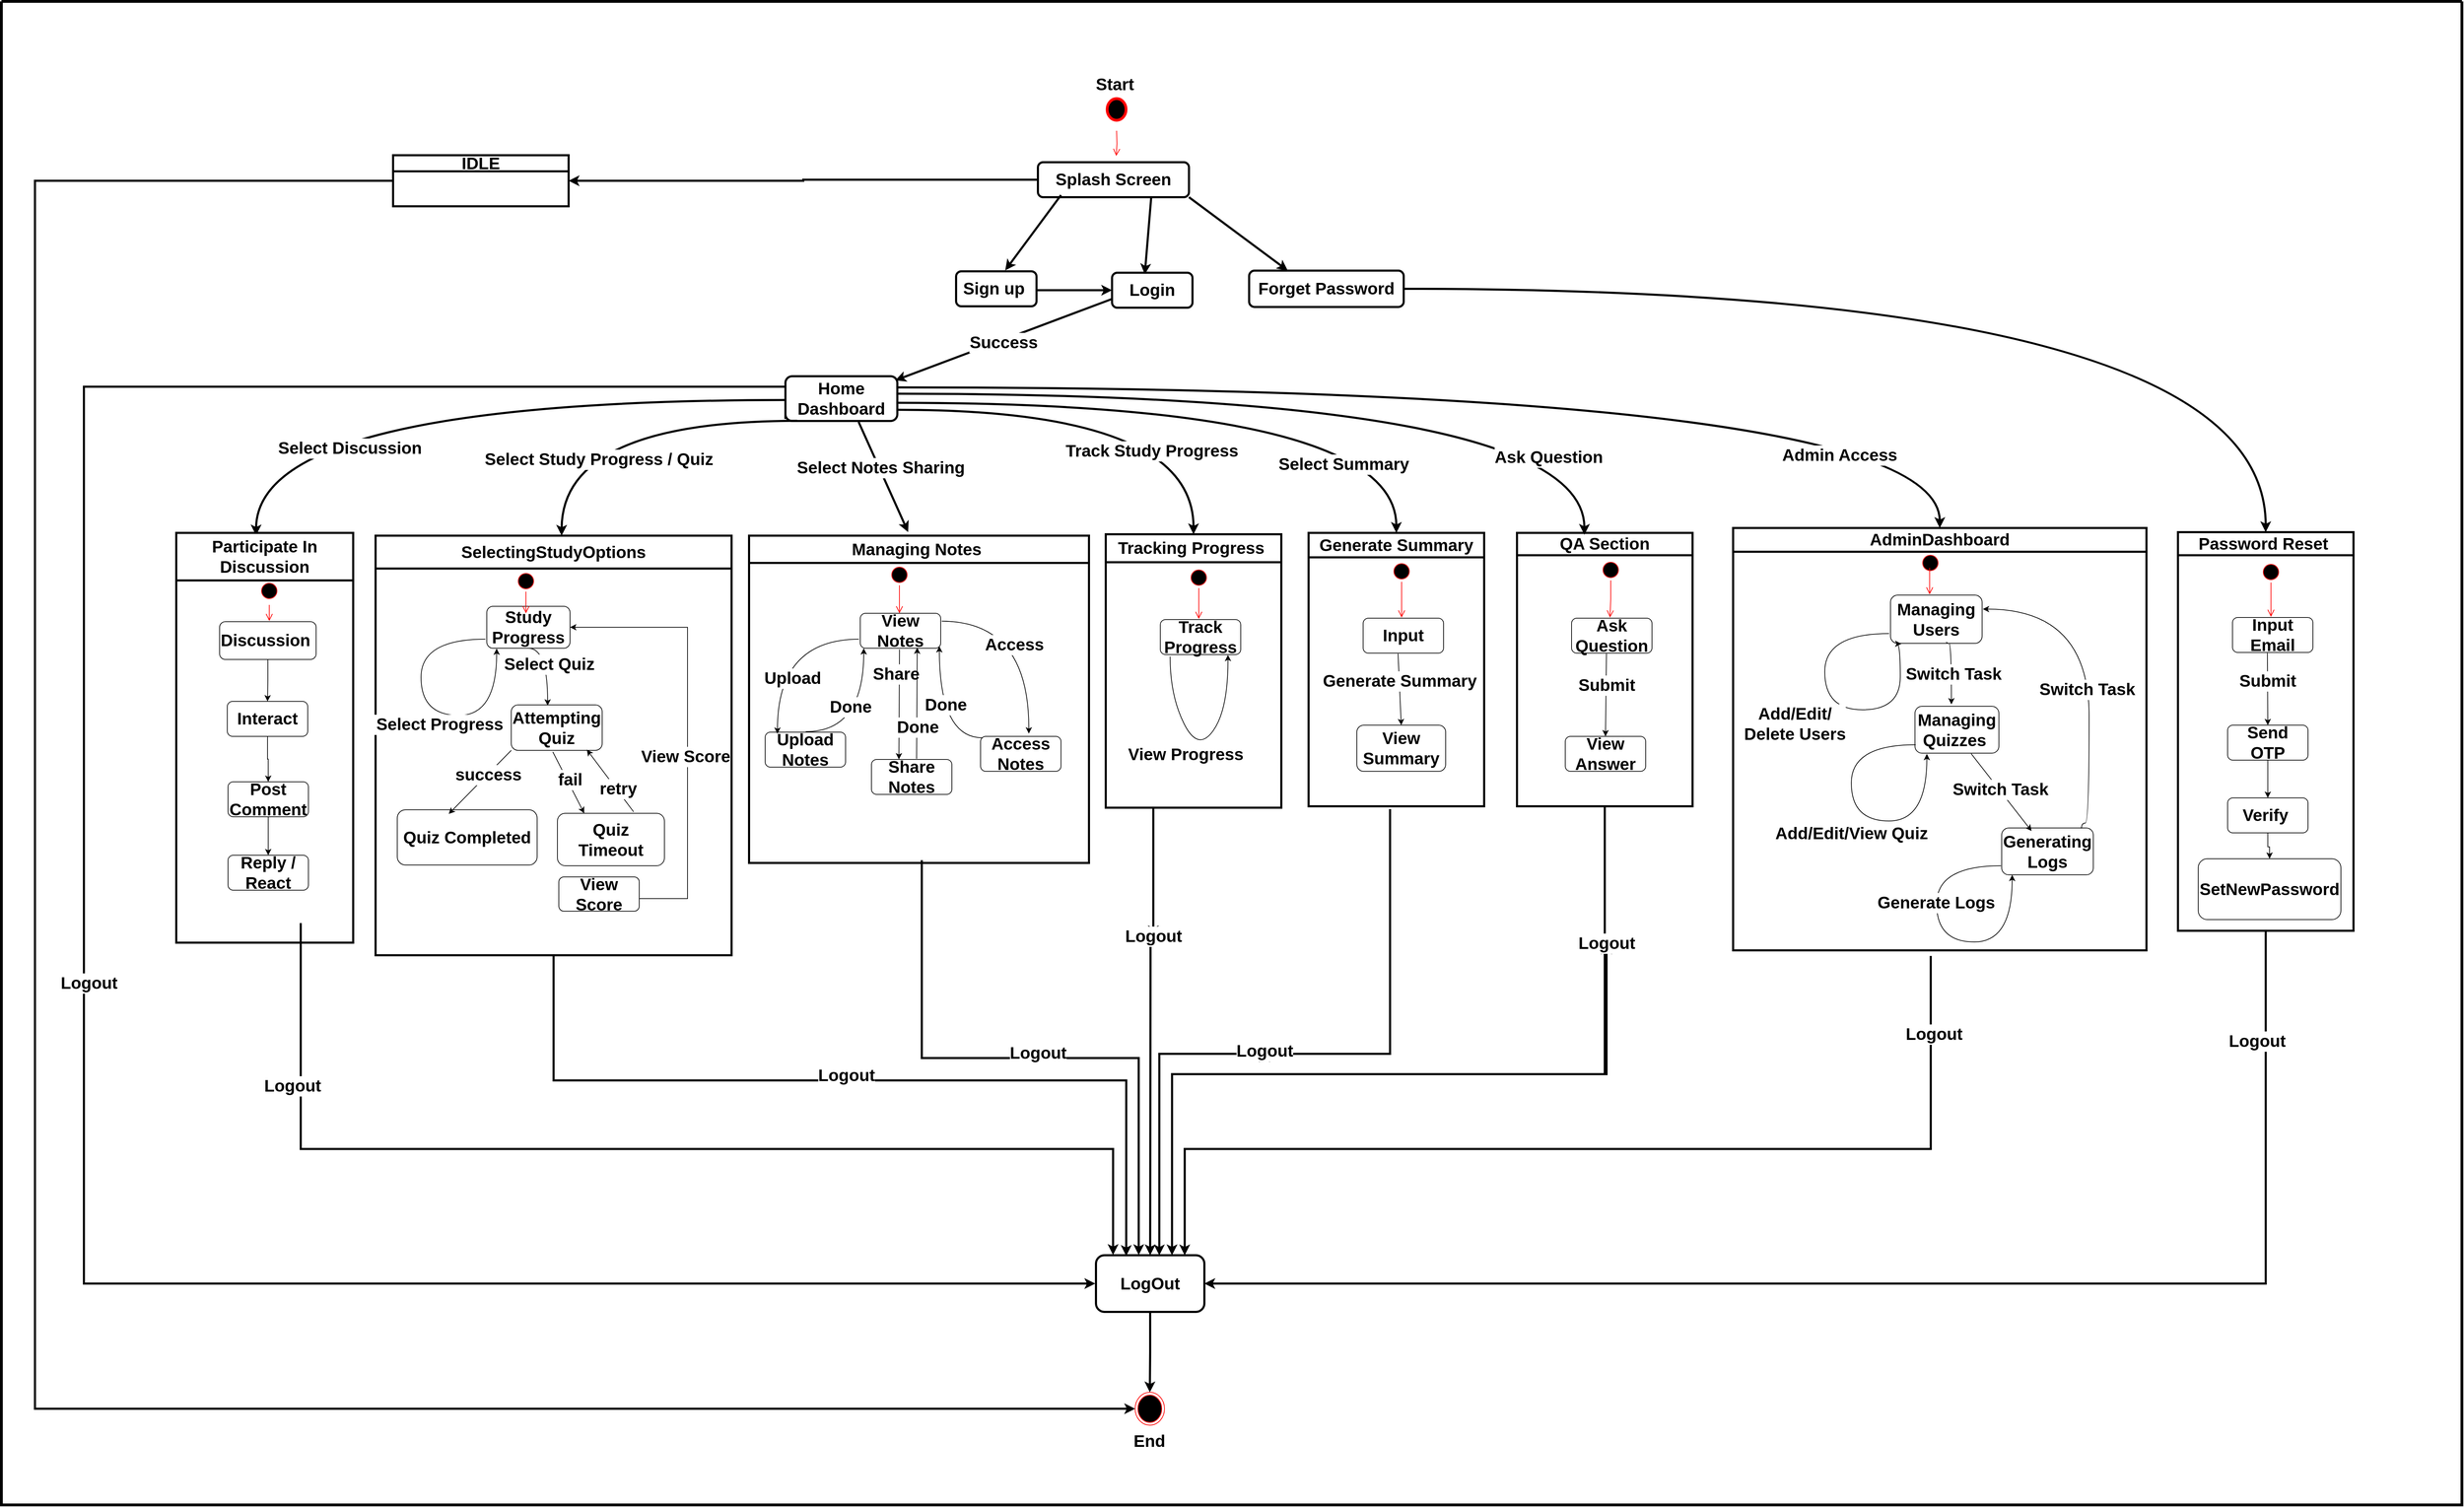 <mxfile version="26.3.0">
  <diagram name="Page-1" id="0783ab3e-0a74-02c8-0abd-f7b4e66b4bec">
    <mxGraphModel dx="1603" dy="1265" grid="0" gridSize="10" guides="0" tooltips="1" connect="1" arrows="1" fold="1" page="0" pageScale="1" pageWidth="850" pageHeight="1100" background="none" math="0" shadow="0">
      <root>
        <mxCell id="0" />
        <mxCell id="1" parent="0" />
        <mxCell id="V_zlflSBCVvjLNrua1hl-13" style="edgeStyle=orthogonalEdgeStyle;rounded=0;orthogonalLoop=1;jettySize=auto;html=1;entryX=1;entryY=0.5;entryDx=0;entryDy=0;strokeWidth=3;fontSize=24;" edge="1" parent="1" source="FsJjB8RT-nmozuc2Gc8c-8" target="V_zlflSBCVvjLNrua1hl-6">
          <mxGeometry relative="1" as="geometry" />
        </mxCell>
        <mxCell id="FsJjB8RT-nmozuc2Gc8c-8" value="&lt;font&gt;Splash Screen&lt;/font&gt;" style="rounded=1;whiteSpace=wrap;html=1;fontSize=24;fontStyle=1;editable=1;movable=1;resizable=1;rotatable=1;deletable=1;locked=0;connectable=1;backgroundOutline=0;strokeWidth=3;" parent="1" vertex="1">
          <mxGeometry x="1693" y="217" width="216" height="50" as="geometry" />
        </mxCell>
        <mxCell id="7o8EhB13gYxt9ykmUNno-114" value="&lt;font&gt;Sign up&amp;nbsp;&lt;/font&gt;" style="rounded=1;whiteSpace=wrap;html=1;fontSize=24;fontStyle=1;editable=1;movable=1;resizable=1;rotatable=1;deletable=1;locked=0;connectable=1;backgroundOutline=0;strokeWidth=3;" parent="1" vertex="1">
          <mxGeometry x="1576" y="373" width="115" height="50" as="geometry" />
        </mxCell>
        <mxCell id="7o8EhB13gYxt9ykmUNno-117" value="&lt;span&gt;Forget Password&lt;/span&gt;" style="rounded=1;whiteSpace=wrap;html=1;fontSize=24;fontStyle=1;editable=1;movable=1;resizable=1;rotatable=1;deletable=1;locked=0;connectable=1;backgroundOutline=0;strokeWidth=3;" parent="1" vertex="1">
          <mxGeometry x="1995" y="372" width="221" height="52" as="geometry" />
        </mxCell>
        <mxCell id="FIExH7QmCzMLWhxPW_MM-20" style="edgeStyle=orthogonalEdgeStyle;rounded=0;orthogonalLoop=1;jettySize=auto;html=1;entryX=0.132;entryY=-0.017;entryDx=0;entryDy=0;fontSize=24;fontStyle=1;editable=1;movable=1;resizable=1;rotatable=1;deletable=1;locked=0;connectable=1;backgroundOutline=0;strokeWidth=3;entryPerimeter=0;" parent="1" edge="1">
          <mxGeometry relative="1" as="geometry">
            <mxPoint x="639" y="1305" as="sourcePoint" />
            <mxPoint x="1800.46" y="1779.623" as="targetPoint" />
            <Array as="points">
              <mxPoint x="639" y="1628" />
              <mxPoint x="1801" y="1628" />
            </Array>
          </mxGeometry>
        </mxCell>
        <mxCell id="FIExH7QmCzMLWhxPW_MM-26" style="edgeStyle=orthogonalEdgeStyle;rounded=0;orthogonalLoop=1;jettySize=auto;html=1;entryX=0;entryY=0.25;entryDx=0;entryDy=0;fontSize=24;fontStyle=1;editable=1;movable=1;resizable=1;rotatable=1;deletable=1;locked=0;connectable=1;backgroundOutline=0;strokeWidth=3;" parent="1" edge="1">
          <mxGeometry relative="1" as="geometry">
            <mxPoint x="1332.0" y="584" as="sourcePoint" />
            <mxPoint x="1775" y="1820.5" as="targetPoint" />
            <Array as="points">
              <mxPoint x="1332" y="538" />
              <mxPoint x="329" y="538" />
              <mxPoint x="329" y="1821" />
            </Array>
          </mxGeometry>
        </mxCell>
        <mxCell id="7o8EhB13gYxt9ykmUNno-119" value="&lt;font&gt;Home Dashboard&lt;/font&gt;" style="rounded=1;whiteSpace=wrap;html=1;fontSize=24;fontStyle=1;editable=1;movable=1;resizable=1;rotatable=1;deletable=1;locked=0;connectable=1;backgroundOutline=0;strokeWidth=3;" parent="1" vertex="1">
          <mxGeometry x="1332" y="523" width="160" height="64" as="geometry" />
        </mxCell>
        <mxCell id="7o8EhB13gYxt9ykmUNno-130" value="Managing Notes&amp;nbsp;" style="swimlane;whiteSpace=wrap;html=1;fontSize=24;fontStyle=1;editable=1;movable=1;resizable=1;rotatable=1;deletable=1;locked=0;connectable=1;backgroundOutline=0;strokeWidth=3;startSize=39;" parent="1" vertex="1">
          <mxGeometry x="1280" y="751" width="486" height="468" as="geometry" />
        </mxCell>
        <mxCell id="7o8EhB13gYxt9ykmUNno-131" value="View Notes" style="rounded=1;whiteSpace=wrap;html=1;fontSize=24;fontStyle=1;editable=1;movable=1;resizable=1;rotatable=1;deletable=1;locked=0;connectable=1;backgroundOutline=0;" parent="7o8EhB13gYxt9ykmUNno-130" vertex="1">
          <mxGeometry x="159" y="111" width="115" height="50" as="geometry" />
        </mxCell>
        <mxCell id="7o8EhB13gYxt9ykmUNno-132" value="Access Notes" style="rounded=1;whiteSpace=wrap;html=1;fontSize=24;fontStyle=1;editable=1;movable=1;resizable=1;rotatable=1;deletable=1;locked=0;connectable=1;backgroundOutline=0;" parent="7o8EhB13gYxt9ykmUNno-130" vertex="1">
          <mxGeometry x="331" y="287" width="115" height="50" as="geometry" />
        </mxCell>
        <mxCell id="7o8EhB13gYxt9ykmUNno-133" value="" style="ellipse;html=1;shape=startState;fillColor=#000000;strokeColor=#ff0000;fontSize=24;fontStyle=1;editable=1;movable=1;resizable=1;rotatable=1;deletable=1;locked=0;connectable=1;backgroundOutline=0;" parent="7o8EhB13gYxt9ykmUNno-130" vertex="1">
          <mxGeometry x="200" y="41" width="30" height="30" as="geometry" />
        </mxCell>
        <mxCell id="7o8EhB13gYxt9ykmUNno-134" value="" style="edgeStyle=orthogonalEdgeStyle;html=1;verticalAlign=bottom;endArrow=open;endSize=8;strokeColor=#ff0000;rounded=0;fontSize=24;fontStyle=1;editable=1;movable=1;resizable=1;rotatable=1;deletable=1;locked=0;connectable=1;backgroundOutline=0;" parent="7o8EhB13gYxt9ykmUNno-130" source="7o8EhB13gYxt9ykmUNno-133" edge="1">
          <mxGeometry relative="1" as="geometry">
            <mxPoint x="215" y="111" as="targetPoint" />
          </mxGeometry>
        </mxCell>
        <mxCell id="7o8EhB13gYxt9ykmUNno-135" value="Upload Notes" style="rounded=1;whiteSpace=wrap;html=1;fontSize=24;fontStyle=1;editable=1;movable=1;resizable=1;rotatable=1;deletable=1;locked=0;connectable=1;backgroundOutline=0;" parent="7o8EhB13gYxt9ykmUNno-130" vertex="1">
          <mxGeometry x="23" y="281" width="115" height="50" as="geometry" />
        </mxCell>
        <mxCell id="7o8EhB13gYxt9ykmUNno-157" value="" style="endArrow=classic;html=1;rounded=0;entryX=0.202;entryY=0.019;entryDx=0;entryDy=0;entryPerimeter=0;exitX=0.427;exitY=1.034;exitDx=0;exitDy=0;exitPerimeter=0;fontSize=24;fontStyle=1;editable=1;movable=1;resizable=1;rotatable=1;deletable=1;locked=0;connectable=1;backgroundOutline=0;" parent="7o8EhB13gYxt9ykmUNno-130" edge="1">
          <mxGeometry width="50" height="50" relative="1" as="geometry">
            <mxPoint x="215.105" y="162.7" as="sourcePoint" />
            <mxPoint x="214.23" y="319.95" as="targetPoint" />
          </mxGeometry>
        </mxCell>
        <mxCell id="Z_lRhfTax4ggt8AZdCFU-10" value="&lt;font&gt;Share&lt;/font&gt;" style="edgeLabel;html=1;align=center;verticalAlign=middle;resizable=1;points=[];fontSize=24;fontStyle=1;editable=1;movable=1;rotatable=1;deletable=1;locked=0;connectable=1;backgroundOutline=0;" parent="7o8EhB13gYxt9ykmUNno-157" connectable="0" vertex="1">
          <mxGeometry x="-0.411" y="4" relative="1" as="geometry">
            <mxPoint x="-9" y="-11" as="offset" />
          </mxGeometry>
        </mxCell>
        <mxCell id="7o8EhB13gYxt9ykmUNno-158" value="" style="endArrow=classic;html=1;rounded=0;entryX=0.153;entryY=0.046;entryDx=0;entryDy=0;entryPerimeter=0;edgeStyle=orthogonalEdgeStyle;curved=1;fontSize=24;fontStyle=1;editable=1;movable=1;resizable=1;rotatable=1;deletable=1;locked=0;connectable=1;backgroundOutline=0;" parent="7o8EhB13gYxt9ykmUNno-130" target="7o8EhB13gYxt9ykmUNno-135" edge="1">
          <mxGeometry width="50" height="50" relative="1" as="geometry">
            <mxPoint x="157" y="148" as="sourcePoint" />
            <mxPoint x="65" y="253.9" as="targetPoint" />
          </mxGeometry>
        </mxCell>
        <mxCell id="7o8EhB13gYxt9ykmUNno-159" value="&lt;font&gt;Upload&lt;/font&gt;" style="edgeLabel;html=1;align=center;verticalAlign=middle;resizable=1;points=[];fontSize=24;fontStyle=1;editable=1;movable=1;rotatable=1;deletable=1;locked=0;connectable=1;backgroundOutline=0;" parent="7o8EhB13gYxt9ykmUNno-158" connectable="0" vertex="1">
          <mxGeometry x="-0.229" y="-3" relative="1" as="geometry">
            <mxPoint x="2" y="58" as="offset" />
          </mxGeometry>
        </mxCell>
        <mxCell id="E_nfjoJv9hcRK9cuyujS-1" value="Share Notes" style="rounded=1;whiteSpace=wrap;html=1;fontSize=24;fontStyle=1;editable=1;movable=1;resizable=1;rotatable=1;deletable=1;locked=0;connectable=1;backgroundOutline=0;" parent="7o8EhB13gYxt9ykmUNno-130" vertex="1">
          <mxGeometry x="175" y="320" width="115" height="50" as="geometry" />
        </mxCell>
        <mxCell id="Z_lRhfTax4ggt8AZdCFU-1" value="" style="endArrow=classic;html=1;rounded=0;exitX=0.5;exitY=0;exitDx=0;exitDy=0;entryX=0.152;entryY=0.974;entryDx=0;entryDy=0;entryPerimeter=0;edgeStyle=orthogonalEdgeStyle;curved=1;fontSize=24;fontStyle=1;editable=1;movable=1;resizable=1;rotatable=1;deletable=1;locked=0;connectable=1;backgroundOutline=0;" parent="7o8EhB13gYxt9ykmUNno-130" edge="1">
          <mxGeometry width="50" height="50" relative="1" as="geometry">
            <mxPoint x="81" y="280.3" as="sourcePoint" />
            <mxPoint x="163.98" y="161.0" as="targetPoint" />
            <Array as="points">
              <mxPoint x="164.5" y="280.3" />
            </Array>
          </mxGeometry>
        </mxCell>
        <mxCell id="Z_lRhfTax4ggt8AZdCFU-4" value="&lt;font&gt;Done&lt;/font&gt;" style="edgeLabel;html=1;align=center;verticalAlign=middle;resizable=1;points=[];fontSize=24;fontStyle=1;editable=1;movable=1;rotatable=1;deletable=1;locked=0;connectable=1;backgroundOutline=0;" parent="Z_lRhfTax4ggt8AZdCFU-1" connectable="0" vertex="1">
          <mxGeometry x="0.176" y="19" relative="1" as="geometry">
            <mxPoint as="offset" />
          </mxGeometry>
        </mxCell>
        <mxCell id="Z_lRhfTax4ggt8AZdCFU-5" value="" style="endArrow=classic;html=1;rounded=0;entryX=0.717;entryY=1.021;entryDx=0;entryDy=0;entryPerimeter=0;exitX=0.57;exitY=0.021;exitDx=0;exitDy=0;exitPerimeter=0;fontSize=24;fontStyle=1;editable=1;movable=1;resizable=1;rotatable=1;deletable=1;locked=0;connectable=1;backgroundOutline=0;" parent="7o8EhB13gYxt9ykmUNno-130" edge="1">
          <mxGeometry width="50" height="50" relative="1" as="geometry">
            <mxPoint x="239.55" y="319.05" as="sourcePoint" />
            <mxPoint x="240.455" y="160.05" as="targetPoint" />
          </mxGeometry>
        </mxCell>
        <mxCell id="Z_lRhfTax4ggt8AZdCFU-9" value="&lt;font&gt;Done&lt;/font&gt;" style="edgeLabel;html=1;align=center;verticalAlign=middle;resizable=1;points=[];fontSize=24;fontStyle=1;editable=1;movable=1;rotatable=1;deletable=1;locked=0;connectable=1;backgroundOutline=0;" parent="Z_lRhfTax4ggt8AZdCFU-5" connectable="0" vertex="1">
          <mxGeometry x="-0.429" y="-1" relative="1" as="geometry">
            <mxPoint as="offset" />
          </mxGeometry>
        </mxCell>
        <mxCell id="Z_lRhfTax4ggt8AZdCFU-7" value="" style="endArrow=classic;html=1;rounded=0;entryX=1;entryY=1;entryDx=0;entryDy=0;edgeStyle=orthogonalEdgeStyle;curved=1;fontSize=24;fontStyle=1;editable=1;movable=1;resizable=1;rotatable=1;deletable=1;locked=0;connectable=1;backgroundOutline=0;" parent="7o8EhB13gYxt9ykmUNno-130" edge="1">
          <mxGeometry width="50" height="50" relative="1" as="geometry">
            <mxPoint x="334" y="289" as="sourcePoint" />
            <mxPoint x="272" y="158" as="targetPoint" />
          </mxGeometry>
        </mxCell>
        <mxCell id="Z_lRhfTax4ggt8AZdCFU-8" value="&lt;font&gt;Done&lt;/font&gt;" style="edgeLabel;html=1;align=center;verticalAlign=middle;resizable=1;points=[];fontSize=24;fontStyle=1;editable=1;movable=1;rotatable=1;deletable=1;locked=0;connectable=1;backgroundOutline=0;" parent="Z_lRhfTax4ggt8AZdCFU-7" connectable="0" vertex="1">
          <mxGeometry x="0.13" y="-8" relative="1" as="geometry">
            <mxPoint as="offset" />
          </mxGeometry>
        </mxCell>
        <mxCell id="FIExH7QmCzMLWhxPW_MM-21" style="edgeStyle=orthogonalEdgeStyle;rounded=0;orthogonalLoop=1;jettySize=auto;html=1;exitX=0.5;exitY=1;exitDx=0;exitDy=0;fontSize=24;fontStyle=1;editable=1;movable=1;resizable=1;rotatable=1;deletable=1;locked=0;connectable=1;backgroundOutline=0;strokeWidth=3;" parent="1" edge="1" source="FIExH7QmCzMLWhxPW_MM-35">
          <mxGeometry relative="1" as="geometry">
            <mxPoint x="1866.571" y="1780.143" as="targetPoint" />
            <mxPoint x="2196.5" y="1142.0" as="sourcePoint" />
            <Array as="points">
              <mxPoint x="1867" y="1492" />
            </Array>
          </mxGeometry>
        </mxCell>
        <mxCell id="7o8EhB13gYxt9ykmUNno-136" value="Generate Summary" style="swimlane;whiteSpace=wrap;html=1;fontSize=24;fontStyle=1;editable=1;movable=1;resizable=1;rotatable=1;deletable=1;locked=0;connectable=1;backgroundOutline=0;strokeWidth=3;startSize=35;" parent="1" vertex="1">
          <mxGeometry x="2080" y="747" width="251" height="391" as="geometry" />
        </mxCell>
        <mxCell id="7o8EhB13gYxt9ykmUNno-137" value="Input" style="rounded=1;whiteSpace=wrap;html=1;fontSize=24;fontStyle=1;editable=1;movable=1;resizable=1;rotatable=1;deletable=1;locked=0;connectable=1;backgroundOutline=0;" parent="7o8EhB13gYxt9ykmUNno-136" vertex="1">
          <mxGeometry x="78" y="122" width="115" height="50" as="geometry" />
        </mxCell>
        <mxCell id="7o8EhB13gYxt9ykmUNno-138" value="View Summary" style="rounded=1;whiteSpace=wrap;html=1;fontSize=24;fontStyle=1;editable=1;movable=1;resizable=1;rotatable=1;deletable=1;locked=0;connectable=1;backgroundOutline=0;" parent="7o8EhB13gYxt9ykmUNno-136" vertex="1">
          <mxGeometry x="69" y="275" width="127" height="66" as="geometry" />
        </mxCell>
        <mxCell id="7o8EhB13gYxt9ykmUNno-139" value="" style="ellipse;html=1;shape=startState;fillColor=#000000;strokeColor=#ff0000;fontSize=24;fontStyle=1;editable=1;movable=1;resizable=1;rotatable=1;deletable=1;locked=0;connectable=1;backgroundOutline=0;" parent="7o8EhB13gYxt9ykmUNno-136" vertex="1">
          <mxGeometry x="118" y="40" width="30" height="30" as="geometry" />
        </mxCell>
        <mxCell id="7o8EhB13gYxt9ykmUNno-140" value="" style="edgeStyle=orthogonalEdgeStyle;html=1;verticalAlign=bottom;endArrow=open;endSize=8;strokeColor=#ff0000;rounded=0;fontSize=24;fontStyle=1;editable=1;movable=1;resizable=1;rotatable=1;deletable=1;locked=0;connectable=1;backgroundOutline=0;" parent="7o8EhB13gYxt9ykmUNno-136" source="7o8EhB13gYxt9ykmUNno-139" edge="1">
          <mxGeometry relative="1" as="geometry">
            <mxPoint x="133" y="121" as="targetPoint" />
          </mxGeometry>
        </mxCell>
        <mxCell id="7o8EhB13gYxt9ykmUNno-161" value="" style="endArrow=classic;html=1;rounded=0;entryX=0.5;entryY=0;entryDx=0;entryDy=0;exitX=0.434;exitY=1.016;exitDx=0;exitDy=0;exitPerimeter=0;fontSize=24;fontStyle=1;editable=1;movable=1;resizable=1;rotatable=1;deletable=1;locked=0;connectable=1;backgroundOutline=0;" parent="7o8EhB13gYxt9ykmUNno-136" source="7o8EhB13gYxt9ykmUNno-137" target="7o8EhB13gYxt9ykmUNno-138" edge="1">
          <mxGeometry width="50" height="50" relative="1" as="geometry">
            <mxPoint x="122" y="175" as="sourcePoint" />
            <mxPoint x="24" y="140" as="targetPoint" />
          </mxGeometry>
        </mxCell>
        <mxCell id="7o8EhB13gYxt9ykmUNno-163" value="&lt;span&gt;Generate Summary&lt;/span&gt;" style="edgeLabel;html=1;align=center;verticalAlign=middle;resizable=1;points=[];fontSize=24;fontStyle=1;editable=1;movable=1;rotatable=1;deletable=1;locked=0;connectable=1;backgroundOutline=0;" parent="7o8EhB13gYxt9ykmUNno-161" connectable="0" vertex="1">
          <mxGeometry x="-0.235" relative="1" as="geometry">
            <mxPoint as="offset" />
          </mxGeometry>
        </mxCell>
        <mxCell id="7o8EhB13gYxt9ykmUNno-166" value="" style="endArrow=classic;html=1;rounded=0;edgeStyle=orthogonalEdgeStyle;curved=1;entryX=0.371;entryY=0.012;entryDx=0;entryDy=0;entryPerimeter=0;fontSize=24;fontStyle=1;editable=1;movable=1;resizable=1;rotatable=1;deletable=1;locked=0;connectable=1;backgroundOutline=0;strokeWidth=3;" parent="1" edge="1">
          <mxGeometry width="50" height="50" relative="1" as="geometry">
            <mxPoint x="1333" y="557" as="sourcePoint" />
            <mxPoint x="575.121" y="750.624" as="targetPoint" />
          </mxGeometry>
        </mxCell>
        <mxCell id="7o8EhB13gYxt9ykmUNno-168" value="" style="endArrow=classic;html=1;rounded=0;exitX=0.654;exitY=1.022;exitDx=0;exitDy=0;entryX=0.468;entryY=-0.011;entryDx=0;entryDy=0;entryPerimeter=0;exitPerimeter=0;fontSize=24;fontStyle=1;editable=1;movable=1;resizable=1;rotatable=1;deletable=1;locked=0;connectable=1;backgroundOutline=0;strokeWidth=3;" parent="1" source="7o8EhB13gYxt9ykmUNno-119" target="7o8EhB13gYxt9ykmUNno-130" edge="1">
          <mxGeometry width="50" height="50" relative="1" as="geometry">
            <mxPoint x="1264" y="626" as="sourcePoint" />
            <mxPoint x="1107" y="777" as="targetPoint" />
          </mxGeometry>
        </mxCell>
        <mxCell id="Z_lRhfTax4ggt8AZdCFU-77" value="&lt;font&gt;Select Notes Sharing&lt;/font&gt;" style="edgeLabel;html=1;align=center;verticalAlign=middle;resizable=1;points=[];fontSize=24;fontStyle=1;editable=1;movable=1;rotatable=1;deletable=1;locked=0;connectable=1;backgroundOutline=0;" parent="7o8EhB13gYxt9ykmUNno-168" connectable="0" vertex="1">
          <mxGeometry x="-0.158" y="2" relative="1" as="geometry">
            <mxPoint as="offset" />
          </mxGeometry>
        </mxCell>
        <mxCell id="7o8EhB13gYxt9ykmUNno-169" value="" style="endArrow=classic;html=1;rounded=0;exitX=1;exitY=0.75;exitDx=0;exitDy=0;edgeStyle=orthogonalEdgeStyle;curved=1;entryX=0.5;entryY=0;entryDx=0;entryDy=0;fontSize=24;fontStyle=1;editable=1;movable=1;resizable=1;rotatable=1;deletable=1;locked=0;connectable=1;backgroundOutline=0;strokeWidth=3;" parent="1" source="7o8EhB13gYxt9ykmUNno-119" target="Z_lRhfTax4ggt8AZdCFU-15" edge="1">
          <mxGeometry width="50" height="50" relative="1" as="geometry">
            <mxPoint x="1329" y="629" as="sourcePoint" />
            <mxPoint x="1773" y="771" as="targetPoint" />
          </mxGeometry>
        </mxCell>
        <mxCell id="Z_lRhfTax4ggt8AZdCFU-74" value="&lt;font&gt;Track Study Progress&amp;nbsp;&lt;/font&gt;" style="edgeLabel;html=1;align=center;verticalAlign=middle;resizable=1;points=[];fontSize=24;fontStyle=1;editable=1;movable=1;rotatable=1;deletable=1;locked=0;connectable=1;backgroundOutline=0;" parent="7o8EhB13gYxt9ykmUNno-169" connectable="0" vertex="1">
          <mxGeometry x="0.605" y="-57" relative="1" as="geometry">
            <mxPoint as="offset" />
          </mxGeometry>
        </mxCell>
        <mxCell id="Z_lRhfTax4ggt8AZdCFU-6" value="" style="endArrow=classic;html=1;rounded=0;exitX=1.013;exitY=0.705;exitDx=0;exitDy=0;exitPerimeter=0;edgeStyle=orthogonalEdgeStyle;curved=1;fontSize=24;fontStyle=1;editable=1;movable=1;resizable=1;rotatable=1;deletable=1;locked=0;connectable=1;backgroundOutline=0;" parent="1" edge="1">
          <mxGeometry width="50" height="50" relative="1" as="geometry">
            <mxPoint x="1555.495" y="873.25" as="sourcePoint" />
            <mxPoint x="1680" y="1034" as="targetPoint" />
          </mxGeometry>
        </mxCell>
        <mxCell id="Z_lRhfTax4ggt8AZdCFU-12" value="&lt;font&gt;Access&lt;/font&gt;" style="edgeLabel;html=1;align=center;verticalAlign=middle;resizable=1;points=[];fontSize=24;fontStyle=1;editable=1;movable=1;rotatable=1;deletable=1;locked=0;connectable=1;backgroundOutline=0;" parent="Z_lRhfTax4ggt8AZdCFU-6" connectable="0" vertex="1">
          <mxGeometry x="-0.276" y="-33" relative="1" as="geometry">
            <mxPoint as="offset" />
          </mxGeometry>
        </mxCell>
        <mxCell id="FIExH7QmCzMLWhxPW_MM-17" style="edgeStyle=orthogonalEdgeStyle;rounded=0;orthogonalLoop=1;jettySize=auto;html=1;entryX=0.5;entryY=0;entryDx=0;entryDy=0;fontSize=24;fontStyle=1;editable=1;movable=1;resizable=1;rotatable=1;deletable=1;locked=0;connectable=1;backgroundOutline=0;strokeWidth=3;" parent="1" source="FIExH7QmCzMLWhxPW_MM-34" target="Z_lRhfTax4ggt8AZdCFU-141" edge="1">
          <mxGeometry relative="1" as="geometry">
            <Array as="points">
              <mxPoint x="1854" y="1361" />
              <mxPoint x="1854" y="1361" />
            </Array>
          </mxGeometry>
        </mxCell>
        <mxCell id="Z_lRhfTax4ggt8AZdCFU-15" value="Tracking Progress&amp;nbsp;" style="swimlane;whiteSpace=wrap;html=1;fontSize=24;fontStyle=1;editable=1;movable=1;resizable=1;rotatable=1;deletable=1;locked=0;connectable=1;backgroundOutline=0;strokeWidth=3;startSize=40;" parent="1" vertex="1">
          <mxGeometry x="1790" y="749" width="251" height="391" as="geometry" />
        </mxCell>
        <mxCell id="Z_lRhfTax4ggt8AZdCFU-16" value="Track Progress" style="rounded=1;whiteSpace=wrap;html=1;fontSize=24;fontStyle=1;editable=1;movable=1;resizable=1;rotatable=1;deletable=1;locked=0;connectable=1;backgroundOutline=0;" parent="Z_lRhfTax4ggt8AZdCFU-15" vertex="1">
          <mxGeometry x="78" y="122" width="115" height="50" as="geometry" />
        </mxCell>
        <mxCell id="Z_lRhfTax4ggt8AZdCFU-17" value="" style="ellipse;html=1;shape=startState;fillColor=#000000;strokeColor=#ff0000;fontSize=24;fontStyle=1;editable=1;movable=1;resizable=1;rotatable=1;deletable=1;locked=0;connectable=1;backgroundOutline=0;" parent="Z_lRhfTax4ggt8AZdCFU-15" vertex="1">
          <mxGeometry x="118" y="47" width="30" height="30" as="geometry" />
        </mxCell>
        <mxCell id="Z_lRhfTax4ggt8AZdCFU-18" value="" style="edgeStyle=orthogonalEdgeStyle;html=1;verticalAlign=bottom;endArrow=open;endSize=8;strokeColor=#ff0000;rounded=0;fontSize=24;fontStyle=1;editable=1;movable=1;resizable=1;rotatable=1;deletable=1;locked=0;connectable=1;backgroundOutline=0;" parent="Z_lRhfTax4ggt8AZdCFU-15" source="Z_lRhfTax4ggt8AZdCFU-17" edge="1">
          <mxGeometry relative="1" as="geometry">
            <mxPoint x="133" y="121" as="targetPoint" />
          </mxGeometry>
        </mxCell>
        <mxCell id="Z_lRhfTax4ggt8AZdCFU-19" value="" style="curved=1;endArrow=classic;html=1;rounded=0;entryX=0.841;entryY=1.009;entryDx=0;entryDy=0;entryPerimeter=0;fontSize=24;fontStyle=1;editable=1;movable=1;resizable=1;rotatable=1;deletable=1;locked=0;connectable=1;backgroundOutline=0;" parent="Z_lRhfTax4ggt8AZdCFU-15" target="Z_lRhfTax4ggt8AZdCFU-16" edge="1">
          <mxGeometry width="50" height="50" relative="1" as="geometry">
            <mxPoint x="92" y="175" as="sourcePoint" />
            <mxPoint x="99.27" y="287.2" as="targetPoint" />
            <Array as="points">
              <mxPoint x="92" y="231" />
              <mxPoint x="132" y="311" />
              <mxPoint x="175" y="251" />
            </Array>
          </mxGeometry>
        </mxCell>
        <mxCell id="Z_lRhfTax4ggt8AZdCFU-22" value="&lt;font&gt;View Progress&lt;/font&gt;" style="edgeLabel;html=1;align=center;verticalAlign=middle;resizable=1;points=[];fontSize=24;fontStyle=1;editable=1;movable=1;rotatable=1;deletable=1;locked=0;connectable=1;backgroundOutline=0;" parent="Z_lRhfTax4ggt8AZdCFU-19" connectable="0" vertex="1">
          <mxGeometry x="-0.364" y="-4" relative="1" as="geometry">
            <mxPoint x="8" y="48" as="offset" />
          </mxGeometry>
        </mxCell>
        <mxCell id="FIExH7QmCzMLWhxPW_MM-19" style="edgeStyle=orthogonalEdgeStyle;rounded=0;orthogonalLoop=1;jettySize=auto;html=1;entryX=0.25;entryY=0;entryDx=0;entryDy=0;exitX=0.5;exitY=1;exitDx=0;exitDy=0;fontSize=24;fontStyle=1;editable=1;movable=1;resizable=1;rotatable=1;deletable=1;locked=0;connectable=1;backgroundOutline=0;strokeWidth=3;" parent="1" source="Z_lRhfTax4ggt8AZdCFU-23" edge="1">
          <mxGeometry relative="1" as="geometry">
            <mxPoint x="991" y="1461" as="sourcePoint" />
            <mxPoint x="1819.25" y="1781" as="targetPoint" />
            <Array as="points">
              <mxPoint x="1001" y="1530" />
              <mxPoint x="1819" y="1530" />
            </Array>
          </mxGeometry>
        </mxCell>
        <mxCell id="Z_lRhfTax4ggt8AZdCFU-23" value="SelectingStudyOptions" style="swimlane;whiteSpace=wrap;html=1;fontSize=24;fontStyle=1;editable=1;movable=1;resizable=1;rotatable=1;deletable=1;locked=0;connectable=1;backgroundOutline=0;strokeWidth=3;startSize=47;" parent="1" vertex="1">
          <mxGeometry x="746" y="751" width="509" height="600" as="geometry" />
        </mxCell>
        <mxCell id="Z_lRhfTax4ggt8AZdCFU-24" value="Study Progress" style="rounded=1;whiteSpace=wrap;html=1;fontSize=24;fontStyle=1;editable=1;movable=1;resizable=1;rotatable=1;deletable=1;locked=0;connectable=1;backgroundOutline=0;" parent="Z_lRhfTax4ggt8AZdCFU-23" vertex="1">
          <mxGeometry x="159" y="101" width="119" height="60" as="geometry" />
        </mxCell>
        <mxCell id="Z_lRhfTax4ggt8AZdCFU-25" value="View Score" style="rounded=1;whiteSpace=wrap;html=1;fontSize=24;fontStyle=1;editable=1;movable=1;resizable=1;rotatable=1;deletable=1;locked=0;connectable=1;backgroundOutline=0;" parent="Z_lRhfTax4ggt8AZdCFU-23" vertex="1">
          <mxGeometry x="262" y="488" width="115" height="49" as="geometry" />
        </mxCell>
        <mxCell id="Z_lRhfTax4ggt8AZdCFU-26" value="" style="ellipse;html=1;shape=startState;fillColor=#000000;strokeColor=#ff0000;fontSize=24;fontStyle=1;editable=1;movable=1;resizable=1;rotatable=1;deletable=1;locked=0;connectable=1;backgroundOutline=0;" parent="Z_lRhfTax4ggt8AZdCFU-23" vertex="1">
          <mxGeometry x="200" y="50" width="30" height="30" as="geometry" />
        </mxCell>
        <mxCell id="Z_lRhfTax4ggt8AZdCFU-27" value="" style="edgeStyle=orthogonalEdgeStyle;html=1;verticalAlign=bottom;endArrow=open;endSize=8;strokeColor=#ff0000;rounded=0;fontSize=24;fontStyle=1;editable=1;movable=1;resizable=1;rotatable=1;deletable=1;locked=0;connectable=1;backgroundOutline=0;" parent="Z_lRhfTax4ggt8AZdCFU-23" source="Z_lRhfTax4ggt8AZdCFU-26" edge="1">
          <mxGeometry relative="1" as="geometry">
            <mxPoint x="215" y="111" as="targetPoint" />
          </mxGeometry>
        </mxCell>
        <mxCell id="Z_lRhfTax4ggt8AZdCFU-31" value="" style="endArrow=classic;html=1;rounded=0;edgeStyle=orthogonalEdgeStyle;curved=1;entryX=0.119;entryY=1.007;entryDx=0;entryDy=0;entryPerimeter=0;fontSize=24;fontStyle=1;editable=1;movable=1;resizable=1;rotatable=1;deletable=1;locked=0;connectable=1;backgroundOutline=0;" parent="Z_lRhfTax4ggt8AZdCFU-23" target="Z_lRhfTax4ggt8AZdCFU-24" edge="1">
          <mxGeometry width="50" height="50" relative="1" as="geometry">
            <mxPoint x="157" y="148" as="sourcePoint" />
            <mxPoint x="75" y="297" as="targetPoint" />
            <Array as="points">
              <mxPoint x="65" y="148" />
              <mxPoint x="65" y="257" />
              <mxPoint x="173" y="257" />
            </Array>
          </mxGeometry>
        </mxCell>
        <mxCell id="Z_lRhfTax4ggt8AZdCFU-32" value="&lt;span&gt;&amp;nbsp; &amp;nbsp; Select Progress&lt;/span&gt;" style="edgeLabel;html=1;align=center;verticalAlign=middle;resizable=1;points=[];fontSize=24;fontStyle=1;editable=1;movable=1;rotatable=1;deletable=1;locked=0;connectable=1;backgroundOutline=0;" parent="Z_lRhfTax4ggt8AZdCFU-31" connectable="0" vertex="1">
          <mxGeometry x="-0.229" y="-3" relative="1" as="geometry">
            <mxPoint x="16" y="58" as="offset" />
          </mxGeometry>
        </mxCell>
        <mxCell id="Z_lRhfTax4ggt8AZdCFU-33" value="Attempting Quiz" style="rounded=1;whiteSpace=wrap;html=1;fontSize=24;fontStyle=1;editable=1;movable=1;resizable=1;rotatable=1;deletable=1;locked=0;connectable=1;backgroundOutline=0;" parent="Z_lRhfTax4ggt8AZdCFU-23" vertex="1">
          <mxGeometry x="194" y="242" width="130" height="65" as="geometry" />
        </mxCell>
        <mxCell id="Z_lRhfTax4ggt8AZdCFU-40" value="" style="endArrow=classic;html=1;rounded=0;edgeStyle=orthogonalEdgeStyle;entryX=1;entryY=0.5;entryDx=0;entryDy=0;fontSize=24;fontStyle=1;editable=1;movable=1;resizable=1;rotatable=1;deletable=1;locked=0;connectable=1;backgroundOutline=0;exitX=1;exitY=0.5;exitDx=0;exitDy=0;" parent="Z_lRhfTax4ggt8AZdCFU-23" target="Z_lRhfTax4ggt8AZdCFU-24" edge="1" source="Z_lRhfTax4ggt8AZdCFU-25">
          <mxGeometry width="50" height="50" relative="1" as="geometry">
            <mxPoint x="393" y="518" as="sourcePoint" />
            <mxPoint x="296" y="131" as="targetPoint" />
            <Array as="points">
              <mxPoint x="377" y="519" />
              <mxPoint x="446" y="519" />
              <mxPoint x="446" y="131" />
            </Array>
          </mxGeometry>
        </mxCell>
        <mxCell id="Z_lRhfTax4ggt8AZdCFU-47" value="&lt;font&gt;View Score&lt;/font&gt;" style="edgeLabel;html=1;align=center;verticalAlign=middle;resizable=1;points=[];fontSize=24;fontStyle=1;editable=1;movable=1;rotatable=1;deletable=1;locked=0;connectable=1;backgroundOutline=0;" parent="Z_lRhfTax4ggt8AZdCFU-40" connectable="0" vertex="1">
          <mxGeometry x="-0.118" y="3" relative="1" as="geometry">
            <mxPoint as="offset" />
          </mxGeometry>
        </mxCell>
        <mxCell id="Z_lRhfTax4ggt8AZdCFU-42" value="" style="endArrow=classic;html=1;rounded=0;exitX=0.5;exitY=1;exitDx=0;exitDy=0;edgeStyle=orthogonalEdgeStyle;curved=1;fontSize=24;fontStyle=1;editable=1;movable=1;resizable=1;rotatable=1;deletable=1;locked=0;connectable=1;backgroundOutline=0;" parent="Z_lRhfTax4ggt8AZdCFU-23" edge="1" source="Z_lRhfTax4ggt8AZdCFU-24">
          <mxGeometry width="50" height="50" relative="1" as="geometry">
            <mxPoint x="222.365" y="172.5" as="sourcePoint" />
            <mxPoint x="246" y="243" as="targetPoint" />
            <Array as="points">
              <mxPoint x="246" y="161" />
            </Array>
          </mxGeometry>
        </mxCell>
        <mxCell id="Z_lRhfTax4ggt8AZdCFU-45" value="&lt;font&gt;Select Quiz&lt;/font&gt;" style="edgeLabel;html=1;align=center;verticalAlign=middle;resizable=1;points=[];fontSize=24;fontStyle=1;editable=1;movable=1;rotatable=1;deletable=1;locked=0;connectable=1;backgroundOutline=0;" parent="Z_lRhfTax4ggt8AZdCFU-42" connectable="0" vertex="1">
          <mxGeometry x="-0.079" y="2" relative="1" as="geometry">
            <mxPoint as="offset" />
          </mxGeometry>
        </mxCell>
        <mxCell id="Z_lRhfTax4ggt8AZdCFU-100" value="&lt;span style=&quot;text-wrap-mode: nowrap; background-color: rgb(255, 255, 255);&quot;&gt;Quiz Timeout&lt;/span&gt;" style="rounded=1;whiteSpace=wrap;html=1;fontSize=24;fontStyle=1;editable=1;movable=1;resizable=1;rotatable=1;deletable=1;locked=0;connectable=1;backgroundOutline=0;" parent="Z_lRhfTax4ggt8AZdCFU-23" vertex="1">
          <mxGeometry x="260" y="397" width="153" height="75" as="geometry" />
        </mxCell>
        <mxCell id="Z_lRhfTax4ggt8AZdCFU-101" value="&lt;span style=&quot;text-wrap-mode: nowrap; background-color: rgb(255, 255, 255);&quot;&gt;Quiz Completed&lt;/span&gt;" style="rounded=1;whiteSpace=wrap;html=1;fontSize=24;fontStyle=1;editable=1;movable=1;resizable=1;rotatable=1;deletable=1;locked=0;connectable=1;backgroundOutline=0;" parent="Z_lRhfTax4ggt8AZdCFU-23" vertex="1">
          <mxGeometry x="31" y="392" width="200" height="79" as="geometry" />
        </mxCell>
        <mxCell id="Z_lRhfTax4ggt8AZdCFU-102" value="" style="endArrow=classic;html=1;rounded=0;entryX=0.831;entryY=0.984;entryDx=0;entryDy=0;entryPerimeter=0;fontSize=24;fontStyle=1;editable=1;movable=1;resizable=1;rotatable=1;deletable=1;locked=0;connectable=1;backgroundOutline=0;" parent="Z_lRhfTax4ggt8AZdCFU-23" target="Z_lRhfTax4ggt8AZdCFU-33" edge="1">
          <mxGeometry width="50" height="50" relative="1" as="geometry">
            <mxPoint x="369" y="395" as="sourcePoint" />
            <mxPoint x="296" y="312" as="targetPoint" />
          </mxGeometry>
        </mxCell>
        <mxCell id="Z_lRhfTax4ggt8AZdCFU-107" value="&lt;font&gt;retry&amp;nbsp;&lt;/font&gt;" style="edgeLabel;html=1;align=center;verticalAlign=middle;resizable=1;points=[];fontSize=24;fontStyle=1;editable=1;movable=1;rotatable=1;deletable=1;locked=0;connectable=1;backgroundOutline=0;" parent="Z_lRhfTax4ggt8AZdCFU-102" connectable="0" vertex="1">
          <mxGeometry x="-0.321" y="-4" relative="1" as="geometry">
            <mxPoint as="offset" />
          </mxGeometry>
        </mxCell>
        <mxCell id="Z_lRhfTax4ggt8AZdCFU-103" value="" style="endArrow=classic;html=1;rounded=0;exitX=0;exitY=1;exitDx=0;exitDy=0;entryX=0.368;entryY=0.075;entryDx=0;entryDy=0;entryPerimeter=0;fontSize=24;fontStyle=1;editable=1;movable=1;resizable=1;rotatable=1;deletable=1;locked=0;connectable=1;backgroundOutline=0;" parent="Z_lRhfTax4ggt8AZdCFU-23" source="Z_lRhfTax4ggt8AZdCFU-33" target="Z_lRhfTax4ggt8AZdCFU-101" edge="1">
          <mxGeometry width="50" height="50" relative="1" as="geometry">
            <mxPoint x="118" y="278" as="sourcePoint" />
            <mxPoint x="168" y="228" as="targetPoint" />
          </mxGeometry>
        </mxCell>
        <mxCell id="Z_lRhfTax4ggt8AZdCFU-108" value="&lt;font&gt;success&lt;/font&gt;" style="edgeLabel;html=1;align=center;verticalAlign=middle;resizable=1;points=[];fontSize=24;fontStyle=1;editable=1;movable=1;rotatable=1;deletable=1;locked=0;connectable=1;backgroundOutline=0;" parent="Z_lRhfTax4ggt8AZdCFU-103" connectable="0" vertex="1">
          <mxGeometry x="-0.247" y="1" relative="1" as="geometry">
            <mxPoint as="offset" />
          </mxGeometry>
        </mxCell>
        <mxCell id="Z_lRhfTax4ggt8AZdCFU-105" value="" style="endArrow=classic;html=1;rounded=0;entryX=0.25;entryY=0;entryDx=0;entryDy=0;exitX=0.457;exitY=1.033;exitDx=0;exitDy=0;exitPerimeter=0;fontSize=24;fontStyle=1;editable=1;movable=1;resizable=1;rotatable=1;deletable=1;locked=0;connectable=1;backgroundOutline=0;" parent="Z_lRhfTax4ggt8AZdCFU-23" source="Z_lRhfTax4ggt8AZdCFU-33" target="Z_lRhfTax4ggt8AZdCFU-100" edge="1">
          <mxGeometry width="50" height="50" relative="1" as="geometry">
            <mxPoint x="250" y="288" as="sourcePoint" />
            <mxPoint x="300" y="238" as="targetPoint" />
          </mxGeometry>
        </mxCell>
        <mxCell id="Z_lRhfTax4ggt8AZdCFU-106" value="&lt;font&gt;fail&lt;/font&gt;" style="edgeLabel;html=1;align=center;verticalAlign=middle;resizable=1;points=[];fontSize=24;fontStyle=1;editable=1;movable=1;rotatable=1;deletable=1;locked=0;connectable=1;backgroundOutline=0;" parent="Z_lRhfTax4ggt8AZdCFU-105" connectable="0" vertex="1">
          <mxGeometry x="-0.061" y="3" relative="1" as="geometry">
            <mxPoint x="1" as="offset" />
          </mxGeometry>
        </mxCell>
        <mxCell id="Z_lRhfTax4ggt8AZdCFU-72" value="" style="endArrow=classic;html=1;rounded=0;exitX=1;exitY=0.25;exitDx=0;exitDy=0;edgeStyle=orthogonalEdgeStyle;curved=1;fontSize=24;fontStyle=1;editable=1;movable=1;resizable=1;rotatable=1;deletable=1;locked=0;connectable=1;backgroundOutline=0;strokeWidth=3;" parent="1" source="7o8EhB13gYxt9ykmUNno-119" target="Z_lRhfTax4ggt8AZdCFU-49" edge="1">
          <mxGeometry width="50" height="50" relative="1" as="geometry">
            <mxPoint x="1492" y="555" as="sourcePoint" />
            <mxPoint x="2582" y="754.5" as="targetPoint" />
          </mxGeometry>
        </mxCell>
        <mxCell id="FIExH7QmCzMLWhxPW_MM-1" value="&lt;font&gt;Admin Access&lt;/font&gt;" style="edgeLabel;html=1;align=center;verticalAlign=middle;resizable=1;points=[];fontSize=24;fontStyle=1;editable=1;movable=1;rotatable=1;deletable=1;locked=0;connectable=1;backgroundOutline=0;" parent="Z_lRhfTax4ggt8AZdCFU-72" vertex="1" connectable="0">
          <mxGeometry x="0.503" y="-127" relative="1" as="geometry">
            <mxPoint x="76" y="-30" as="offset" />
          </mxGeometry>
        </mxCell>
        <mxCell id="Z_lRhfTax4ggt8AZdCFU-75" value="" style="endArrow=classic;html=1;rounded=0;exitX=0.105;exitY=1.059;exitDx=0;exitDy=0;exitPerimeter=0;edgeStyle=orthogonalEdgeStyle;curved=1;fontSize=24;fontStyle=1;editable=1;movable=1;resizable=1;rotatable=1;deletable=1;locked=0;connectable=1;backgroundOutline=0;strokeWidth=3;" parent="1" edge="1">
          <mxGeometry width="50" height="50" relative="1" as="geometry">
            <mxPoint x="1348.8" y="586.776" as="sourcePoint" />
            <mxPoint x="1012" y="751" as="targetPoint" />
          </mxGeometry>
        </mxCell>
        <mxCell id="Z_lRhfTax4ggt8AZdCFU-76" value="&lt;font&gt;Select Study Progress / Quiz&lt;/font&gt;" style="edgeLabel;html=1;align=center;verticalAlign=middle;resizable=1;points=[];fontSize=24;fontStyle=1;editable=1;movable=1;rotatable=1;deletable=1;locked=0;connectable=1;backgroundOutline=0;" parent="Z_lRhfTax4ggt8AZdCFU-75" connectable="0" vertex="1">
          <mxGeometry x="0.563" y="53" relative="1" as="geometry">
            <mxPoint x="-1" as="offset" />
          </mxGeometry>
        </mxCell>
        <mxCell id="FIExH7QmCzMLWhxPW_MM-22" style="edgeStyle=orthogonalEdgeStyle;rounded=0;orthogonalLoop=1;jettySize=auto;html=1;entryX=0.75;entryY=0;entryDx=0;entryDy=0;exitX=0.5;exitY=1;exitDx=0;exitDy=0;fontSize=24;fontStyle=1;editable=1;movable=1;resizable=1;rotatable=1;deletable=1;locked=0;connectable=1;backgroundOutline=0;strokeWidth=3;" parent="1" edge="1" source="FIExH7QmCzMLWhxPW_MM-37">
          <mxGeometry relative="1" as="geometry">
            <mxPoint x="2503.5" y="1138" as="sourcePoint" />
            <mxPoint x="1884.75" y="1780" as="targetPoint" />
            <Array as="points">
              <mxPoint x="1884" y="1521" />
            </Array>
          </mxGeometry>
        </mxCell>
        <mxCell id="Z_lRhfTax4ggt8AZdCFU-78" value="QA Section" style="swimlane;whiteSpace=wrap;html=1;fontSize=24;fontStyle=1;spacing=2;editable=1;movable=1;resizable=1;rotatable=1;deletable=1;locked=0;connectable=1;backgroundOutline=0;strokeWidth=3;startSize=32;" parent="1" vertex="1">
          <mxGeometry x="2378" y="747" width="251" height="391" as="geometry" />
        </mxCell>
        <mxCell id="Z_lRhfTax4ggt8AZdCFU-79" value="Ask Question" style="rounded=1;whiteSpace=wrap;html=1;fontSize=24;fontStyle=1;editable=1;movable=1;resizable=1;rotatable=1;deletable=1;locked=0;connectable=1;backgroundOutline=0;" parent="Z_lRhfTax4ggt8AZdCFU-78" vertex="1">
          <mxGeometry x="78" y="122" width="115" height="50" as="geometry" />
        </mxCell>
        <mxCell id="Z_lRhfTax4ggt8AZdCFU-80" value="View Answer" style="rounded=1;whiteSpace=wrap;html=1;fontSize=24;fontStyle=1;editable=1;movable=1;resizable=1;rotatable=1;deletable=1;locked=0;connectable=1;backgroundOutline=0;" parent="Z_lRhfTax4ggt8AZdCFU-78" vertex="1">
          <mxGeometry x="69" y="291" width="115" height="50" as="geometry" />
        </mxCell>
        <mxCell id="Z_lRhfTax4ggt8AZdCFU-81" value="" style="ellipse;html=1;shape=startState;fillColor=#000000;strokeColor=#ff0000;fontSize=24;fontStyle=1;editable=1;movable=1;resizable=1;rotatable=1;deletable=1;locked=0;connectable=1;backgroundOutline=0;" parent="Z_lRhfTax4ggt8AZdCFU-78" vertex="1">
          <mxGeometry x="119" y="38" width="30" height="30" as="geometry" />
        </mxCell>
        <mxCell id="Z_lRhfTax4ggt8AZdCFU-82" value="" style="edgeStyle=orthogonalEdgeStyle;html=1;verticalAlign=bottom;endArrow=open;endSize=8;strokeColor=#ff0000;rounded=0;fontSize=24;fontStyle=1;editable=1;movable=1;resizable=1;rotatable=1;deletable=1;locked=0;connectable=1;backgroundOutline=0;" parent="Z_lRhfTax4ggt8AZdCFU-78" source="Z_lRhfTax4ggt8AZdCFU-81" edge="1">
          <mxGeometry relative="1" as="geometry">
            <mxPoint x="133" y="121" as="targetPoint" />
          </mxGeometry>
        </mxCell>
        <mxCell id="Z_lRhfTax4ggt8AZdCFU-83" value="" style="endArrow=classic;html=1;rounded=0;entryX=0.5;entryY=0;entryDx=0;entryDy=0;exitX=0.434;exitY=1.016;exitDx=0;exitDy=0;exitPerimeter=0;fontSize=24;fontStyle=1;editable=1;movable=1;resizable=1;rotatable=1;deletable=1;locked=0;connectable=1;backgroundOutline=0;" parent="Z_lRhfTax4ggt8AZdCFU-78" source="Z_lRhfTax4ggt8AZdCFU-79" target="Z_lRhfTax4ggt8AZdCFU-80" edge="1">
          <mxGeometry width="50" height="50" relative="1" as="geometry">
            <mxPoint x="122" y="175" as="sourcePoint" />
            <mxPoint x="24" y="140" as="targetPoint" />
          </mxGeometry>
        </mxCell>
        <mxCell id="Z_lRhfTax4ggt8AZdCFU-84" value="&lt;font&gt;Submit&lt;/font&gt;" style="edgeLabel;html=1;align=center;verticalAlign=middle;resizable=1;points=[];fontSize=24;fontStyle=1;editable=1;movable=1;rotatable=1;deletable=1;locked=0;connectable=1;backgroundOutline=0;" parent="Z_lRhfTax4ggt8AZdCFU-83" connectable="0" vertex="1">
          <mxGeometry x="-0.235" relative="1" as="geometry">
            <mxPoint as="offset" />
          </mxGeometry>
        </mxCell>
        <mxCell id="Z_lRhfTax4ggt8AZdCFU-86" value="" style="endArrow=classic;html=1;rounded=0;entryX=0.5;entryY=0;entryDx=0;entryDy=0;edgeStyle=orthogonalEdgeStyle;curved=1;fontSize=24;fontStyle=1;editable=1;movable=1;resizable=1;rotatable=1;deletable=1;locked=0;connectable=1;backgroundOutline=0;strokeWidth=3;" parent="1" target="7o8EhB13gYxt9ykmUNno-136" edge="1">
          <mxGeometry width="50" height="50" relative="1" as="geometry">
            <mxPoint x="1493" y="561" as="sourcePoint" />
            <mxPoint x="2220.6" y="814.121" as="targetPoint" />
          </mxGeometry>
        </mxCell>
        <mxCell id="Z_lRhfTax4ggt8AZdCFU-88" value="&lt;font&gt;Select Summary&lt;/font&gt;" style="edgeLabel;html=1;align=center;verticalAlign=middle;resizable=1;points=[];fontSize=24;fontStyle=1;editable=1;movable=1;rotatable=1;deletable=1;locked=0;connectable=1;backgroundOutline=0;" parent="Z_lRhfTax4ggt8AZdCFU-86" connectable="0" vertex="1">
          <mxGeometry x="0.132" y="-66" relative="1" as="geometry">
            <mxPoint x="128" y="21" as="offset" />
          </mxGeometry>
        </mxCell>
        <mxCell id="Z_lRhfTax4ggt8AZdCFU-89" value="" style="endArrow=classic;html=1;rounded=0;entryX=0.384;entryY=0.007;entryDx=0;entryDy=0;entryPerimeter=0;edgeStyle=orthogonalEdgeStyle;curved=1;fontSize=24;fontStyle=1;editable=1;movable=1;resizable=1;rotatable=1;deletable=1;locked=0;connectable=1;backgroundOutline=0;strokeWidth=3;" parent="1" target="Z_lRhfTax4ggt8AZdCFU-78" edge="1">
          <mxGeometry width="50" height="50" relative="1" as="geometry">
            <mxPoint x="1493" y="548" as="sourcePoint" />
            <mxPoint x="2073" y="789" as="targetPoint" />
          </mxGeometry>
        </mxCell>
        <mxCell id="Z_lRhfTax4ggt8AZdCFU-90" value="&lt;font&gt;Ask Question&lt;/font&gt;" style="edgeLabel;html=1;align=center;verticalAlign=middle;resizable=1;points=[];fontSize=24;fontStyle=1;editable=1;movable=1;rotatable=1;deletable=1;locked=0;connectable=1;backgroundOutline=0;" parent="Z_lRhfTax4ggt8AZdCFU-89" connectable="0" vertex="1">
          <mxGeometry x="0.812" y="-52" relative="1" as="geometry">
            <mxPoint as="offset" />
          </mxGeometry>
        </mxCell>
        <mxCell id="Z_lRhfTax4ggt8AZdCFU-91" value="" style="endArrow=classic;html=1;rounded=0;exitX=0;exitY=0.75;exitDx=0;exitDy=0;entryX=0.907;entryY=0.092;entryDx=0;entryDy=0;entryPerimeter=0;fontSize=24;fontStyle=1;editable=1;movable=1;resizable=1;rotatable=1;deletable=1;locked=0;connectable=1;backgroundOutline=0;strokeWidth=3;" parent="1" source="7o8EhB13gYxt9ykmUNno-113" edge="1">
          <mxGeometry width="50" height="50" relative="1" as="geometry">
            <mxPoint x="1927" y="414.5" as="sourcePoint" />
            <mxPoint x="1489.12" y="528.888" as="targetPoint" />
          </mxGeometry>
        </mxCell>
        <mxCell id="Z_lRhfTax4ggt8AZdCFU-112" value="&lt;font&gt;Success&amp;nbsp;&lt;/font&gt;" style="edgeLabel;html=1;align=center;verticalAlign=middle;resizable=1;points=[];fontSize=24;fontStyle=1;editable=1;movable=1;rotatable=1;deletable=1;locked=0;connectable=1;backgroundOutline=0;" parent="Z_lRhfTax4ggt8AZdCFU-91" connectable="0" vertex="1">
          <mxGeometry x="-0.09" y="10" relative="1" as="geometry">
            <mxPoint x="-15" as="offset" />
          </mxGeometry>
        </mxCell>
        <mxCell id="Z_lRhfTax4ggt8AZdCFU-110" value="" style="endArrow=classic;html=1;rounded=0;exitX=0.75;exitY=1;exitDx=0;exitDy=0;entryX=0.407;entryY=0.046;entryDx=0;entryDy=0;entryPerimeter=0;fontSize=24;fontStyle=1;editable=1;movable=1;resizable=1;rotatable=1;deletable=1;locked=0;connectable=1;backgroundOutline=0;strokeWidth=3;" parent="1" source="FsJjB8RT-nmozuc2Gc8c-8" target="7o8EhB13gYxt9ykmUNno-113" edge="1">
          <mxGeometry width="50" height="50" relative="1" as="geometry">
            <mxPoint x="1890" y="358" as="sourcePoint" />
            <mxPoint x="1940" y="308" as="targetPoint" />
          </mxGeometry>
        </mxCell>
        <mxCell id="Z_lRhfTax4ggt8AZdCFU-111" value="" style="endArrow=classic;html=1;rounded=0;exitX=0.75;exitY=1;exitDx=0;exitDy=0;entryX=0.611;entryY=0.092;entryDx=0;entryDy=0;entryPerimeter=0;fontSize=24;fontStyle=1;editable=1;movable=1;resizable=1;rotatable=1;deletable=1;locked=0;connectable=1;backgroundOutline=0;strokeWidth=3;" parent="1" edge="1">
          <mxGeometry width="50" height="50" relative="1" as="geometry">
            <mxPoint x="1726" y="264" as="sourcePoint" />
            <mxPoint x="1646.265" y="371.6" as="targetPoint" />
          </mxGeometry>
        </mxCell>
        <mxCell id="FIExH7QmCzMLWhxPW_MM-25" style="edgeStyle=orthogonalEdgeStyle;rounded=0;orthogonalLoop=1;jettySize=auto;html=1;entryX=1;entryY=0.5;entryDx=0;entryDy=0;exitX=0.5;exitY=1;exitDx=0;exitDy=0;fontSize=24;fontStyle=1;editable=1;movable=1;resizable=1;rotatable=1;deletable=1;locked=0;connectable=1;backgroundOutline=0;strokeWidth=3;" parent="1" source="Z_lRhfTax4ggt8AZdCFU-114" target="Z_lRhfTax4ggt8AZdCFU-141" edge="1">
          <mxGeometry relative="1" as="geometry" />
        </mxCell>
        <mxCell id="Z_lRhfTax4ggt8AZdCFU-114" value="Password Reset&amp;nbsp;" style="swimlane;whiteSpace=wrap;html=1;fontSize=24;fontStyle=1;editable=1;movable=1;resizable=1;rotatable=1;deletable=1;locked=0;connectable=1;backgroundOutline=0;strokeWidth=3;startSize=33;" parent="1" vertex="1">
          <mxGeometry x="3323" y="746" width="251" height="570" as="geometry" />
        </mxCell>
        <mxCell id="Z_lRhfTax4ggt8AZdCFU-115" value="Input Email" style="rounded=1;whiteSpace=wrap;html=1;fontSize=24;fontStyle=1;editable=1;movable=1;resizable=1;rotatable=1;deletable=1;locked=0;connectable=1;backgroundOutline=0;" parent="Z_lRhfTax4ggt8AZdCFU-114" vertex="1">
          <mxGeometry x="78" y="122" width="115" height="50" as="geometry" />
        </mxCell>
        <mxCell id="Z_lRhfTax4ggt8AZdCFU-123" value="" style="edgeStyle=orthogonalEdgeStyle;rounded=0;orthogonalLoop=1;jettySize=auto;html=1;fontSize=24;fontStyle=1;editable=1;movable=1;resizable=1;rotatable=1;deletable=1;locked=0;connectable=1;backgroundOutline=0;" parent="Z_lRhfTax4ggt8AZdCFU-114" source="Z_lRhfTax4ggt8AZdCFU-116" target="Z_lRhfTax4ggt8AZdCFU-121" edge="1">
          <mxGeometry relative="1" as="geometry" />
        </mxCell>
        <mxCell id="Z_lRhfTax4ggt8AZdCFU-116" value="Send OTP" style="rounded=1;whiteSpace=wrap;html=1;fontSize=24;fontStyle=1;editable=1;movable=1;resizable=1;rotatable=1;deletable=1;locked=0;connectable=1;backgroundOutline=0;" parent="Z_lRhfTax4ggt8AZdCFU-114" vertex="1">
          <mxGeometry x="71" y="276" width="115" height="50" as="geometry" />
        </mxCell>
        <mxCell id="Z_lRhfTax4ggt8AZdCFU-117" value="" style="ellipse;html=1;shape=startState;fillColor=#000000;strokeColor=#ff0000;fontSize=24;fontStyle=1;editable=1;movable=1;resizable=1;rotatable=1;deletable=1;locked=0;connectable=1;backgroundOutline=0;" parent="Z_lRhfTax4ggt8AZdCFU-114" vertex="1">
          <mxGeometry x="118" y="42" width="30" height="30" as="geometry" />
        </mxCell>
        <mxCell id="Z_lRhfTax4ggt8AZdCFU-118" value="" style="edgeStyle=orthogonalEdgeStyle;html=1;verticalAlign=bottom;endArrow=open;endSize=8;strokeColor=#ff0000;rounded=0;fontSize=24;fontStyle=1;editable=1;movable=1;resizable=1;rotatable=1;deletable=1;locked=0;connectable=1;backgroundOutline=0;" parent="Z_lRhfTax4ggt8AZdCFU-114" source="Z_lRhfTax4ggt8AZdCFU-117" edge="1">
          <mxGeometry relative="1" as="geometry">
            <mxPoint x="133" y="121" as="targetPoint" />
          </mxGeometry>
        </mxCell>
        <mxCell id="Z_lRhfTax4ggt8AZdCFU-119" value="" style="endArrow=classic;html=1;rounded=0;entryX=0.5;entryY=0;entryDx=0;entryDy=0;exitX=0.434;exitY=1.016;exitDx=0;exitDy=0;exitPerimeter=0;fontSize=24;fontStyle=1;editable=1;movable=1;resizable=1;rotatable=1;deletable=1;locked=0;connectable=1;backgroundOutline=0;" parent="Z_lRhfTax4ggt8AZdCFU-114" source="Z_lRhfTax4ggt8AZdCFU-115" target="Z_lRhfTax4ggt8AZdCFU-116" edge="1">
          <mxGeometry width="50" height="50" relative="1" as="geometry">
            <mxPoint x="122" y="175" as="sourcePoint" />
            <mxPoint x="24" y="140" as="targetPoint" />
          </mxGeometry>
        </mxCell>
        <mxCell id="Z_lRhfTax4ggt8AZdCFU-120" value="&lt;font&gt;Submit&lt;/font&gt;" style="edgeLabel;html=1;align=center;verticalAlign=middle;resizable=1;points=[];fontSize=24;fontStyle=1;editable=1;movable=1;rotatable=1;deletable=1;locked=0;connectable=1;backgroundOutline=0;" parent="Z_lRhfTax4ggt8AZdCFU-119" connectable="0" vertex="1">
          <mxGeometry x="-0.235" relative="1" as="geometry">
            <mxPoint as="offset" />
          </mxGeometry>
        </mxCell>
        <mxCell id="Z_lRhfTax4ggt8AZdCFU-121" value="Verify&amp;nbsp;" style="rounded=1;whiteSpace=wrap;html=1;fontSize=24;fontStyle=1;editable=1;movable=1;resizable=1;rotatable=1;deletable=1;locked=0;connectable=1;backgroundOutline=0;" parent="Z_lRhfTax4ggt8AZdCFU-114" vertex="1">
          <mxGeometry x="71" y="380" width="115" height="50" as="geometry" />
        </mxCell>
        <mxCell id="Z_lRhfTax4ggt8AZdCFU-127" value="" style="endArrow=classic;html=1;rounded=0;exitX=1;exitY=1;exitDx=0;exitDy=0;entryX=0.25;entryY=0;entryDx=0;entryDy=0;fontSize=24;fontStyle=1;editable=1;movable=1;resizable=1;rotatable=1;deletable=1;locked=0;connectable=1;backgroundOutline=0;strokeWidth=3;" parent="1" source="FsJjB8RT-nmozuc2Gc8c-8" target="7o8EhB13gYxt9ykmUNno-117" edge="1">
          <mxGeometry width="50" height="50" relative="1" as="geometry">
            <mxPoint x="1865" y="277" as="sourcePoint" />
            <mxPoint x="1972" y="389" as="targetPoint" />
          </mxGeometry>
        </mxCell>
        <mxCell id="Z_lRhfTax4ggt8AZdCFU-128" value="" style="endArrow=classic;html=1;rounded=0;exitX=1;exitY=0.5;exitDx=0;exitDy=0;edgeStyle=orthogonalEdgeStyle;curved=1;entryX=0.5;entryY=0;entryDx=0;entryDy=0;fontSize=24;fontStyle=1;editable=1;movable=1;resizable=1;rotatable=1;deletable=1;locked=0;connectable=1;backgroundOutline=0;strokeWidth=3;" parent="1" source="7o8EhB13gYxt9ykmUNno-117" target="Z_lRhfTax4ggt8AZdCFU-114" edge="1">
          <mxGeometry width="50" height="50" relative="1" as="geometry">
            <mxPoint x="2394" y="497" as="sourcePoint" />
            <mxPoint x="3461" y="835" as="targetPoint" />
          </mxGeometry>
        </mxCell>
        <mxCell id="V_zlflSBCVvjLNrua1hl-4" style="edgeStyle=orthogonalEdgeStyle;rounded=0;orthogonalLoop=1;jettySize=auto;html=1;strokeWidth=3;fontSize=24;" edge="1" parent="1" source="Z_lRhfTax4ggt8AZdCFU-141" target="Z_lRhfTax4ggt8AZdCFU-155">
          <mxGeometry relative="1" as="geometry">
            <mxPoint x="1847.571" y="1868" as="targetPoint" />
          </mxGeometry>
        </mxCell>
        <mxCell id="Z_lRhfTax4ggt8AZdCFU-141" value="LogOut" style="rounded=1;whiteSpace=wrap;html=1;fontSize=24;fontStyle=1;editable=1;movable=1;resizable=1;rotatable=1;deletable=1;locked=0;connectable=1;backgroundOutline=0;strokeWidth=3;" parent="1" vertex="1">
          <mxGeometry x="1776" y="1780" width="155" height="81" as="geometry" />
        </mxCell>
        <mxCell id="Z_lRhfTax4ggt8AZdCFU-155" value="" style="ellipse;html=1;shape=endState;fillColor=#000000;strokeColor=#ff0000;fontSize=24;fontStyle=1;editable=1;movable=1;resizable=1;rotatable=1;deletable=1;locked=0;connectable=1;backgroundOutline=0;" parent="1" vertex="1">
          <mxGeometry x="1832" y="1976" width="42" height="47" as="geometry" />
        </mxCell>
        <mxCell id="Z_lRhfTax4ggt8AZdCFU-158" value="" style="ellipse;html=1;shape=startState;fillColor=#000000;strokeColor=#ff0000;fontSize=24;fontStyle=1;editable=1;movable=1;resizable=1;rotatable=1;deletable=1;locked=0;connectable=1;backgroundOutline=0;strokeWidth=4;perimeterSpacing=18;" parent="1" vertex="1">
          <mxGeometry x="1788" y="122" width="35" height="39" as="geometry" />
        </mxCell>
        <mxCell id="Z_lRhfTax4ggt8AZdCFU-159" value="" style="edgeStyle=orthogonalEdgeStyle;html=1;verticalAlign=bottom;endArrow=open;endSize=8;strokeColor=#ff0000;rounded=0;fontSize=24;fontStyle=1;editable=1;movable=1;resizable=1;rotatable=1;deletable=1;locked=0;connectable=1;backgroundOutline=0;spacing=5;" parent="1" edge="1">
          <mxGeometry relative="1" as="geometry">
            <mxPoint x="1805" y="208" as="targetPoint" />
            <mxPoint x="1805.5" y="172" as="sourcePoint" />
          </mxGeometry>
        </mxCell>
        <mxCell id="Z_lRhfTax4ggt8AZdCFU-161" value="&lt;font&gt;Start&amp;nbsp;&lt;/font&gt;" style="text;html=1;align=center;verticalAlign=middle;resizable=1;points=[];autosize=1;strokeColor=none;fillColor=none;fontSize=24;fontStyle=1;editable=1;movable=1;rotatable=1;deletable=1;locked=0;connectable=1;backgroundOutline=0;strokeWidth=4;" parent="1" vertex="1">
          <mxGeometry x="1768" y="85" width="75" height="41" as="geometry" />
        </mxCell>
        <mxCell id="FIExH7QmCzMLWhxPW_MM-7" value="" style="endArrow=classic;html=1;rounded=0;entryX=0;entryY=0.5;entryDx=0;entryDy=0;fontSize=24;fontStyle=1;editable=1;movable=1;resizable=1;rotatable=1;deletable=1;locked=0;connectable=1;backgroundOutline=0;strokeWidth=3;" parent="1" target="7o8EhB13gYxt9ykmUNno-113" edge="1">
          <mxGeometry width="50" height="50" relative="1" as="geometry">
            <mxPoint x="1691" y="400" as="sourcePoint" />
            <mxPoint x="1799" y="397.648" as="targetPoint" />
            <Array as="points" />
          </mxGeometry>
        </mxCell>
        <mxCell id="7o8EhB13gYxt9ykmUNno-113" value="&lt;font&gt;Login&lt;/font&gt;" style="rounded=1;whiteSpace=wrap;html=1;fontSize=24;fontStyle=1;editable=1;movable=1;resizable=1;rotatable=1;deletable=1;locked=0;connectable=1;backgroundOutline=0;strokeWidth=3;" parent="1" vertex="1">
          <mxGeometry x="1799" y="375" width="115" height="50" as="geometry" />
        </mxCell>
        <mxCell id="FIExH7QmCzMLWhxPW_MM-18" style="edgeStyle=orthogonalEdgeStyle;rounded=0;orthogonalLoop=1;jettySize=auto;html=1;entryX=0.394;entryY=0.034;entryDx=0;entryDy=0;entryPerimeter=0;exitX=0.5;exitY=1;exitDx=0;exitDy=0;fontSize=24;fontStyle=1;editable=1;movable=1;resizable=1;rotatable=1;deletable=1;locked=0;connectable=1;backgroundOutline=0;strokeWidth=3;" parent="1" edge="1">
          <mxGeometry relative="1" as="geometry">
            <mxPoint x="1527" y="1215" as="sourcePoint" />
            <mxPoint x="1837.13" y="1779.7" as="targetPoint" />
            <Array as="points">
              <mxPoint x="1527" y="1498" />
              <mxPoint x="1837" y="1498" />
            </Array>
          </mxGeometry>
        </mxCell>
        <mxCell id="FIExH7QmCzMLWhxPW_MM-24" style="edgeStyle=orthogonalEdgeStyle;rounded=0;orthogonalLoop=1;jettySize=auto;html=1;entryX=0.883;entryY=-0.011;entryDx=0;entryDy=0;entryPerimeter=0;fontSize=24;fontStyle=1;editable=1;movable=1;resizable=1;rotatable=1;deletable=1;locked=0;connectable=1;backgroundOutline=0;strokeWidth=3;" parent="1" edge="1">
          <mxGeometry relative="1" as="geometry">
            <Array as="points">
              <mxPoint x="2970" y="1628" />
              <mxPoint x="1903" y="1628" />
            </Array>
            <mxPoint x="2969.571" y="1352" as="sourcePoint" />
            <mxPoint x="1902.865" y="1780.109" as="targetPoint" />
          </mxGeometry>
        </mxCell>
        <mxCell id="FIExH7QmCzMLWhxPW_MM-31" value="&lt;font&gt;Logout&lt;/font&gt;" style="edgeLabel;html=1;align=center;verticalAlign=middle;resizable=1;points=[];fontStyle=1;fontSize=24;editable=1;movable=1;rotatable=1;deletable=1;locked=0;connectable=1;backgroundOutline=0;" parent="1" vertex="1" connectable="0">
          <mxGeometry x="627" y="1538" as="geometry" />
        </mxCell>
        <mxCell id="FIExH7QmCzMLWhxPW_MM-32" value="&lt;font&gt;Logout&lt;/font&gt;" style="edgeLabel;html=1;align=center;verticalAlign=middle;resizable=1;points=[];fontStyle=1;fontSize=24;editable=1;movable=1;rotatable=1;deletable=1;locked=0;connectable=1;backgroundOutline=0;" parent="1" vertex="1" connectable="0">
          <mxGeometry x="1419" y="1523" as="geometry" />
        </mxCell>
        <mxCell id="FIExH7QmCzMLWhxPW_MM-33" value="&lt;font&gt;Logout&lt;/font&gt;" style="edgeLabel;html=1;align=center;verticalAlign=middle;resizable=1;points=[];fontStyle=1;fontSize=24;editable=1;movable=1;rotatable=1;deletable=1;locked=0;connectable=1;backgroundOutline=0;" parent="1" vertex="1" connectable="0">
          <mxGeometry x="336" y="1391" as="geometry" />
        </mxCell>
        <mxCell id="FIExH7QmCzMLWhxPW_MM-36" value="&lt;font&gt;Logout&lt;/font&gt;" style="edgeLabel;html=1;align=center;verticalAlign=middle;resizable=1;points=[];fontStyle=1;fontSize=24;editable=1;movable=1;rotatable=1;deletable=1;locked=0;connectable=1;backgroundOutline=0;" parent="1" vertex="1" connectable="0">
          <mxGeometry x="2974" y="1464" as="geometry" />
        </mxCell>
        <mxCell id="FIExH7QmCzMLWhxPW_MM-38" value="&lt;font&gt;Logout&lt;/font&gt;" style="edgeLabel;html=1;align=center;verticalAlign=middle;resizable=1;points=[];fontStyle=1;fontSize=24;editable=1;movable=1;rotatable=1;deletable=1;locked=0;connectable=1;backgroundOutline=0;" parent="1" vertex="1" connectable="0">
          <mxGeometry x="3436" y="1474" as="geometry" />
        </mxCell>
        <mxCell id="FIExH7QmCzMLWhxPW_MM-42" value="" style="swimlane;startSize=0;strokeWidth=4;fontSize=24;fontStyle=1;editable=1;movable=1;resizable=1;rotatable=1;deletable=1;locked=0;connectable=1;backgroundOutline=0;" parent="1" vertex="1">
          <mxGeometry x="211" y="-13" width="3518" height="2150" as="geometry" />
        </mxCell>
        <mxCell id="Z_lRhfTax4ggt8AZdCFU-124" value="SetNewPassword" style="rounded=1;whiteSpace=wrap;html=1;fontSize=24;fontStyle=1;editable=1;movable=1;resizable=1;rotatable=1;deletable=1;locked=0;connectable=1;backgroundOutline=0;" parent="FIExH7QmCzMLWhxPW_MM-42" vertex="1">
          <mxGeometry x="3141" y="1226" width="204" height="87" as="geometry" />
        </mxCell>
        <mxCell id="Z_lRhfTax4ggt8AZdCFU-160" value="&lt;font&gt;End&lt;/font&gt;" style="text;html=1;align=center;verticalAlign=middle;resizable=1;points=[];autosize=1;strokeColor=none;fillColor=none;fontSize=24;fontStyle=1;editable=1;movable=1;rotatable=1;deletable=1;locked=0;connectable=1;backgroundOutline=0;strokeWidth=6;" parent="FIExH7QmCzMLWhxPW_MM-42" vertex="1">
          <mxGeometry x="1610" y="2038" width="61" height="41" as="geometry" />
        </mxCell>
        <mxCell id="V_zlflSBCVvjLNrua1hl-5" value="&lt;font&gt;Select Discussion&lt;/font&gt;" style="edgeLabel;html=1;align=center;verticalAlign=middle;resizable=1;points=[];fontSize=24;fontStyle=1;editable=1;movable=1;rotatable=1;deletable=1;locked=0;connectable=1;backgroundOutline=0;" connectable="0" vertex="1" parent="FIExH7QmCzMLWhxPW_MM-42">
          <mxGeometry x="498.001" y="638.998" as="geometry" />
        </mxCell>
        <mxCell id="V_zlflSBCVvjLNrua1hl-6" value="IDLE" style="swimlane;whiteSpace=wrap;html=1;fontSize=24;fontStyle=1;editable=1;movable=1;resizable=1;rotatable=1;deletable=1;locked=0;connectable=1;backgroundOutline=0;strokeWidth=3;" vertex="1" parent="FIExH7QmCzMLWhxPW_MM-42">
          <mxGeometry x="560" y="220" width="251" height="73" as="geometry" />
        </mxCell>
        <mxCell id="FIExH7QmCzMLWhxPW_MM-29" value="&lt;font&gt;Logout&lt;/font&gt;" style="edgeLabel;html=1;align=center;verticalAlign=middle;resizable=1;points=[];fontStyle=1;fontSize=24;editable=1;movable=1;rotatable=1;deletable=1;locked=0;connectable=1;backgroundOutline=0;" parent="FIExH7QmCzMLWhxPW_MM-42" vertex="1" connectable="0">
          <mxGeometry x="1482" y="1504" as="geometry" />
        </mxCell>
        <mxCell id="Z_lRhfTax4ggt8AZdCFU-49" value="AdminDashboard" style="swimlane;whiteSpace=wrap;html=1;fontSize=24;fontStyle=1;editable=1;movable=1;resizable=1;rotatable=1;deletable=1;locked=0;connectable=1;backgroundOutline=0;strokeWidth=3;startSize=34;" parent="FIExH7QmCzMLWhxPW_MM-42" vertex="1">
          <mxGeometry x="2476" y="753" width="591" height="604" as="geometry" />
        </mxCell>
        <mxCell id="Z_lRhfTax4ggt8AZdCFU-50" value="Managing&lt;div&gt;Users&lt;/div&gt;" style="rounded=1;whiteSpace=wrap;html=1;fontSize=24;fontStyle=1;editable=1;movable=1;resizable=1;rotatable=1;deletable=1;locked=0;connectable=1;backgroundOutline=0;" parent="Z_lRhfTax4ggt8AZdCFU-49" vertex="1">
          <mxGeometry x="225" y="96" width="131" height="69" as="geometry" />
        </mxCell>
        <mxCell id="Z_lRhfTax4ggt8AZdCFU-51" value="Generating Logs" style="rounded=1;whiteSpace=wrap;html=1;fontSize=24;fontStyle=1;editable=1;movable=1;resizable=1;rotatable=1;deletable=1;locked=0;connectable=1;backgroundOutline=0;" parent="Z_lRhfTax4ggt8AZdCFU-49" vertex="1">
          <mxGeometry x="384" y="429" width="131" height="67" as="geometry" />
        </mxCell>
        <mxCell id="Z_lRhfTax4ggt8AZdCFU-52" value="" style="ellipse;html=1;shape=startState;fillColor=#000000;strokeColor=#ff0000;fontSize=24;fontStyle=1;editable=1;movable=1;resizable=1;rotatable=1;deletable=1;locked=0;connectable=1;backgroundOutline=0;" parent="Z_lRhfTax4ggt8AZdCFU-49" vertex="1">
          <mxGeometry x="267" y="35" width="30" height="30" as="geometry" />
        </mxCell>
        <mxCell id="Z_lRhfTax4ggt8AZdCFU-53" value="" style="edgeStyle=orthogonalEdgeStyle;html=1;verticalAlign=bottom;endArrow=open;endSize=8;strokeColor=#ff0000;rounded=0;fontSize=24;fontStyle=1;editable=1;movable=1;resizable=1;rotatable=1;deletable=1;locked=0;connectable=1;backgroundOutline=0;" parent="Z_lRhfTax4ggt8AZdCFU-49" edge="1">
          <mxGeometry relative="1" as="geometry">
            <mxPoint x="281" y="95" as="targetPoint" />
            <mxPoint x="281.0" y="57" as="sourcePoint" />
          </mxGeometry>
        </mxCell>
        <mxCell id="Z_lRhfTax4ggt8AZdCFU-54" value="" style="endArrow=classic;html=1;rounded=0;edgeStyle=orthogonalEdgeStyle;curved=1;entryX=0.119;entryY=1.007;entryDx=0;entryDy=0;entryPerimeter=0;fontSize=24;fontStyle=1;editable=1;movable=1;resizable=1;rotatable=1;deletable=1;locked=0;connectable=1;backgroundOutline=0;" parent="Z_lRhfTax4ggt8AZdCFU-49" target="Z_lRhfTax4ggt8AZdCFU-50" edge="1">
          <mxGeometry width="50" height="50" relative="1" as="geometry">
            <mxPoint x="223" y="151" as="sourcePoint" />
            <mxPoint x="141" y="300" as="targetPoint" />
            <Array as="points">
              <mxPoint x="131" y="151" />
              <mxPoint x="131" y="260" />
              <mxPoint x="239" y="260" />
            </Array>
          </mxGeometry>
        </mxCell>
        <mxCell id="Z_lRhfTax4ggt8AZdCFU-55" value="&lt;span&gt;Add/Edit/&lt;/span&gt;&lt;div&gt;&lt;span&gt;Delete Users&lt;/span&gt;&lt;/div&gt;" style="edgeLabel;html=1;align=center;verticalAlign=middle;resizable=1;points=[];fontSize=24;fontStyle=1;editable=1;movable=1;rotatable=1;deletable=1;locked=0;connectable=1;backgroundOutline=0;" parent="Z_lRhfTax4ggt8AZdCFU-54" connectable="0" vertex="1">
          <mxGeometry x="-0.229" y="-3" relative="1" as="geometry">
            <mxPoint x="-40" y="65" as="offset" />
          </mxGeometry>
        </mxCell>
        <mxCell id="Z_lRhfTax4ggt8AZdCFU-56" value="Managing Quizzes&amp;nbsp;" style="rounded=1;whiteSpace=wrap;html=1;fontSize=24;fontStyle=1;editable=1;movable=1;resizable=1;rotatable=1;deletable=1;locked=0;connectable=1;backgroundOutline=0;" parent="Z_lRhfTax4ggt8AZdCFU-49" vertex="1">
          <mxGeometry x="260" y="255" width="120" height="67" as="geometry" />
        </mxCell>
        <mxCell id="Z_lRhfTax4ggt8AZdCFU-57" value="" style="endArrow=classic;html=1;rounded=0;edgeStyle=orthogonalEdgeStyle;curved=1;exitX=0.863;exitY=0.056;exitDx=0;exitDy=0;exitPerimeter=0;fontSize=24;fontStyle=1;editable=1;movable=1;resizable=1;rotatable=1;deletable=1;locked=0;connectable=1;backgroundOutline=0;" parent="Z_lRhfTax4ggt8AZdCFU-49" edge="1">
          <mxGeometry width="50" height="50" relative="1" as="geometry">
            <mxPoint x="498.053" y="429.752" as="sourcePoint" />
            <mxPoint x="357" y="116" as="targetPoint" />
            <Array as="points">
              <mxPoint x="498" y="422" />
              <mxPoint x="509" y="422" />
              <mxPoint x="509" y="116" />
            </Array>
          </mxGeometry>
        </mxCell>
        <mxCell id="Z_lRhfTax4ggt8AZdCFU-58" value="&lt;span&gt;Switch Task&lt;/span&gt;" style="edgeLabel;html=1;align=center;verticalAlign=middle;resizable=1;points=[];fontSize=24;fontStyle=1;editable=1;movable=1;rotatable=1;deletable=1;locked=0;connectable=1;backgroundOutline=0;" parent="Z_lRhfTax4ggt8AZdCFU-57" connectable="0" vertex="1">
          <mxGeometry x="-0.118" y="3" relative="1" as="geometry">
            <mxPoint as="offset" />
          </mxGeometry>
        </mxCell>
        <mxCell id="Z_lRhfTax4ggt8AZdCFU-59" value="" style="endArrow=classic;html=1;rounded=0;exitX=0.611;exitY=0.967;exitDx=0;exitDy=0;entryX=0.453;entryY=-0.054;entryDx=0;entryDy=0;entryPerimeter=0;edgeStyle=orthogonalEdgeStyle;curved=1;fontSize=24;fontStyle=1;editable=1;movable=1;resizable=1;rotatable=1;deletable=1;locked=0;connectable=1;backgroundOutline=0;exitPerimeter=0;" parent="Z_lRhfTax4ggt8AZdCFU-49" edge="1" source="Z_lRhfTax4ggt8AZdCFU-50">
          <mxGeometry width="50" height="50" relative="1" as="geometry">
            <mxPoint x="288.365" y="157.5" as="sourcePoint" />
            <mxPoint x="312.095" y="252.3" as="targetPoint" />
            <Array as="points">
              <mxPoint x="305" y="165" />
              <mxPoint x="312" y="165" />
            </Array>
          </mxGeometry>
        </mxCell>
        <mxCell id="Z_lRhfTax4ggt8AZdCFU-60" value="&lt;span&gt;Switch Task&lt;/span&gt;" style="edgeLabel;html=1;align=center;verticalAlign=middle;resizable=1;points=[];fontSize=24;fontStyle=1;editable=1;movable=1;rotatable=1;deletable=1;locked=0;connectable=1;backgroundOutline=0;" parent="Z_lRhfTax4ggt8AZdCFU-59" connectable="0" vertex="1">
          <mxGeometry x="-0.079" y="2" relative="1" as="geometry">
            <mxPoint x="1" y="9" as="offset" />
          </mxGeometry>
        </mxCell>
        <mxCell id="Z_lRhfTax4ggt8AZdCFU-63" value="" style="endArrow=classic;html=1;rounded=0;exitX=0.67;exitY=1.013;exitDx=0;exitDy=0;exitPerimeter=0;entryX=0.326;entryY=0.064;entryDx=0;entryDy=0;entryPerimeter=0;fontSize=24;fontStyle=1;editable=1;movable=1;resizable=1;rotatable=1;deletable=1;locked=0;connectable=1;backgroundOutline=0;" parent="Z_lRhfTax4ggt8AZdCFU-49" source="Z_lRhfTax4ggt8AZdCFU-56" target="Z_lRhfTax4ggt8AZdCFU-51" edge="1">
          <mxGeometry width="50" height="50" relative="1" as="geometry">
            <mxPoint x="112" y="341" as="sourcePoint" />
            <mxPoint x="162" y="291" as="targetPoint" />
          </mxGeometry>
        </mxCell>
        <mxCell id="Z_lRhfTax4ggt8AZdCFU-71" value="&lt;span&gt;Switch Task&lt;/span&gt;" style="edgeLabel;html=1;align=center;verticalAlign=middle;resizable=1;points=[];fontSize=24;fontStyle=1;editable=1;movable=1;rotatable=1;deletable=1;locked=0;connectable=1;backgroundOutline=0;" parent="Z_lRhfTax4ggt8AZdCFU-63" connectable="0" vertex="1">
          <mxGeometry x="-0.066" y="1" relative="1" as="geometry">
            <mxPoint as="offset" />
          </mxGeometry>
        </mxCell>
        <mxCell id="Z_lRhfTax4ggt8AZdCFU-64" value="" style="endArrow=classic;html=1;rounded=0;edgeStyle=orthogonalEdgeStyle;curved=1;entryX=0.119;entryY=1.007;entryDx=0;entryDy=0;entryPerimeter=0;fontSize=24;fontStyle=1;editable=1;movable=1;resizable=1;rotatable=1;deletable=1;locked=0;connectable=1;backgroundOutline=0;" parent="Z_lRhfTax4ggt8AZdCFU-49" edge="1">
          <mxGeometry width="50" height="50" relative="1" as="geometry">
            <mxPoint x="261" y="310" as="sourcePoint" />
            <mxPoint x="277" y="323" as="targetPoint" />
            <Array as="points">
              <mxPoint x="169" y="310" />
              <mxPoint x="169" y="419" />
              <mxPoint x="277" y="419" />
            </Array>
          </mxGeometry>
        </mxCell>
        <mxCell id="Z_lRhfTax4ggt8AZdCFU-65" value="&lt;span&gt;Add/Edit/View Quiz&lt;/span&gt;" style="edgeLabel;html=1;align=center;verticalAlign=middle;resizable=1;points=[];fontSize=24;fontStyle=1;editable=1;movable=1;rotatable=1;deletable=1;locked=0;connectable=1;backgroundOutline=0;" parent="Z_lRhfTax4ggt8AZdCFU-64" connectable="0" vertex="1">
          <mxGeometry x="-0.229" y="-3" relative="1" as="geometry">
            <mxPoint x="3" y="63" as="offset" />
          </mxGeometry>
        </mxCell>
        <mxCell id="Z_lRhfTax4ggt8AZdCFU-66" value="" style="endArrow=classic;html=1;rounded=0;edgeStyle=orthogonalEdgeStyle;curved=1;entryX=0.119;entryY=1.007;entryDx=0;entryDy=0;entryPerimeter=0;fontSize=24;fontStyle=1;editable=1;movable=1;resizable=1;rotatable=1;deletable=1;locked=0;connectable=1;backgroundOutline=0;" parent="Z_lRhfTax4ggt8AZdCFU-49" edge="1">
          <mxGeometry width="50" height="50" relative="1" as="geometry">
            <mxPoint x="383" y="483" as="sourcePoint" />
            <mxPoint x="399" y="496" as="targetPoint" />
            <Array as="points">
              <mxPoint x="291" y="483" />
              <mxPoint x="291" y="592" />
              <mxPoint x="399" y="592" />
            </Array>
          </mxGeometry>
        </mxCell>
        <mxCell id="Z_lRhfTax4ggt8AZdCFU-68" value="&lt;font&gt;Generate Logs&lt;/font&gt;" style="edgeLabel;html=1;align=center;verticalAlign=middle;resizable=1;points=[];fontSize=24;fontStyle=1;editable=1;movable=1;rotatable=1;deletable=1;locked=0;connectable=1;backgroundOutline=0;" parent="Z_lRhfTax4ggt8AZdCFU-66" connectable="0" vertex="1">
          <mxGeometry x="-0.286" y="-1" relative="1" as="geometry">
            <mxPoint as="offset" />
          </mxGeometry>
        </mxCell>
        <mxCell id="7o8EhB13gYxt9ykmUNno-118" value="Participate In Discussion" style="swimlane;whiteSpace=wrap;html=1;fontSize=24;fontStyle=1;editable=1;movable=1;resizable=1;rotatable=1;deletable=1;locked=0;connectable=1;backgroundOutline=0;verticalAlign=middle;strokeWidth=3;startSize=68;" parent="FIExH7QmCzMLWhxPW_MM-42" vertex="1">
          <mxGeometry x="250" y="760" width="253" height="586" as="geometry" />
        </mxCell>
        <mxCell id="7o8EhB13gYxt9ykmUNno-116" value="Reply / React" style="rounded=1;whiteSpace=wrap;html=1;fontSize=24;fontStyle=1;editable=1;movable=1;resizable=1;rotatable=1;deletable=1;locked=0;connectable=1;backgroundOutline=0;" parent="7o8EhB13gYxt9ykmUNno-118" vertex="1">
          <mxGeometry x="74" y="461" width="115" height="50" as="geometry" />
        </mxCell>
        <mxCell id="7o8EhB13gYxt9ykmUNno-122" value="" style="ellipse;html=1;shape=startState;fillColor=#000000;strokeColor=#ff0000;fontSize=24;fontStyle=1;editable=1;movable=1;resizable=1;rotatable=1;deletable=1;locked=0;connectable=1;backgroundOutline=0;" parent="7o8EhB13gYxt9ykmUNno-118" vertex="1">
          <mxGeometry x="118" y="68" width="30" height="30" as="geometry" />
        </mxCell>
        <mxCell id="7o8EhB13gYxt9ykmUNno-123" value="" style="edgeStyle=orthogonalEdgeStyle;html=1;verticalAlign=bottom;endArrow=open;endSize=8;strokeColor=#ff0000;rounded=0;fontSize=24;fontStyle=1;editable=1;movable=1;resizable=1;rotatable=1;deletable=1;locked=0;connectable=1;backgroundOutline=0;" parent="7o8EhB13gYxt9ykmUNno-118" edge="1">
          <mxGeometry relative="1" as="geometry">
            <mxPoint x="133" y="126" as="targetPoint" />
            <mxPoint x="133" y="103.0" as="sourcePoint" />
          </mxGeometry>
        </mxCell>
        <mxCell id="Z_lRhfTax4ggt8AZdCFU-96" value="" style="edgeStyle=orthogonalEdgeStyle;rounded=0;orthogonalLoop=1;jettySize=auto;html=1;fontSize=24;fontStyle=1;editable=1;movable=1;resizable=1;rotatable=1;deletable=1;locked=0;connectable=1;backgroundOutline=0;" parent="7o8EhB13gYxt9ykmUNno-118" source="Z_lRhfTax4ggt8AZdCFU-92" target="Z_lRhfTax4ggt8AZdCFU-93" edge="1">
          <mxGeometry relative="1" as="geometry" />
        </mxCell>
        <mxCell id="Z_lRhfTax4ggt8AZdCFU-92" value="Discussion&amp;nbsp;" style="rounded=1;whiteSpace=wrap;html=1;fontSize=24;fontStyle=1;editable=1;movable=1;resizable=1;rotatable=1;deletable=1;locked=0;connectable=1;backgroundOutline=0;" parent="7o8EhB13gYxt9ykmUNno-118" vertex="1">
          <mxGeometry x="62" y="127" width="138" height="54" as="geometry" />
        </mxCell>
        <mxCell id="Z_lRhfTax4ggt8AZdCFU-97" value="" style="edgeStyle=orthogonalEdgeStyle;rounded=0;orthogonalLoop=1;jettySize=auto;html=1;fontSize=24;fontStyle=1;editable=1;movable=1;resizable=1;rotatable=1;deletable=1;locked=0;connectable=1;backgroundOutline=0;" parent="7o8EhB13gYxt9ykmUNno-118" source="Z_lRhfTax4ggt8AZdCFU-93" target="Z_lRhfTax4ggt8AZdCFU-94" edge="1">
          <mxGeometry relative="1" as="geometry" />
        </mxCell>
        <mxCell id="Z_lRhfTax4ggt8AZdCFU-93" value="Interact" style="rounded=1;whiteSpace=wrap;html=1;fontSize=24;fontStyle=1;editable=1;movable=1;resizable=1;rotatable=1;deletable=1;locked=0;connectable=1;backgroundOutline=0;" parent="7o8EhB13gYxt9ykmUNno-118" vertex="1">
          <mxGeometry x="73" y="241" width="115" height="50" as="geometry" />
        </mxCell>
        <mxCell id="Z_lRhfTax4ggt8AZdCFU-98" value="" style="edgeStyle=orthogonalEdgeStyle;rounded=0;orthogonalLoop=1;jettySize=auto;html=1;fontSize=24;fontStyle=1;editable=1;movable=1;resizable=1;rotatable=1;deletable=1;locked=0;connectable=1;backgroundOutline=0;" parent="7o8EhB13gYxt9ykmUNno-118" source="Z_lRhfTax4ggt8AZdCFU-94" target="7o8EhB13gYxt9ykmUNno-116" edge="1">
          <mxGeometry relative="1" as="geometry" />
        </mxCell>
        <mxCell id="Z_lRhfTax4ggt8AZdCFU-94" value="Post Comment" style="rounded=1;whiteSpace=wrap;html=1;fontSize=24;fontStyle=1;editable=1;movable=1;resizable=1;rotatable=1;deletable=1;locked=0;connectable=1;backgroundOutline=0;" parent="7o8EhB13gYxt9ykmUNno-118" vertex="1">
          <mxGeometry x="74" y="356" width="115" height="50" as="geometry" />
        </mxCell>
        <mxCell id="Z_lRhfTax4ggt8AZdCFU-126" value="" style="edgeStyle=orthogonalEdgeStyle;rounded=0;orthogonalLoop=1;jettySize=auto;html=1;fontSize=24;fontStyle=1;editable=1;movable=1;resizable=1;rotatable=1;deletable=1;locked=0;connectable=1;backgroundOutline=0;" parent="1" source="Z_lRhfTax4ggt8AZdCFU-121" target="Z_lRhfTax4ggt8AZdCFU-124" edge="1">
          <mxGeometry relative="1" as="geometry" />
        </mxCell>
        <mxCell id="V_zlflSBCVvjLNrua1hl-23" value="" style="edgeStyle=orthogonalEdgeStyle;rounded=0;orthogonalLoop=1;jettySize=auto;html=1;entryX=0.5;entryY=0;entryDx=0;entryDy=0;fontSize=24;fontStyle=1;editable=1;movable=1;resizable=1;rotatable=1;deletable=1;locked=0;connectable=1;backgroundOutline=0;strokeWidth=3;" edge="1" parent="1" source="Z_lRhfTax4ggt8AZdCFU-15" target="FIExH7QmCzMLWhxPW_MM-34">
          <mxGeometry relative="1" as="geometry">
            <mxPoint x="1854" y="1140" as="sourcePoint" />
            <mxPoint x="1854" y="1780" as="targetPoint" />
            <Array as="points" />
          </mxGeometry>
        </mxCell>
        <mxCell id="FIExH7QmCzMLWhxPW_MM-34" value="&lt;font&gt;Logout&lt;/font&gt;" style="edgeLabel;html=1;align=center;verticalAlign=middle;resizable=1;points=[];fontStyle=1;fontSize=24;editable=1;movable=1;rotatable=1;deletable=1;locked=0;connectable=1;backgroundOutline=0;" parent="1" vertex="1" connectable="0">
          <mxGeometry x="1858" y="1324" as="geometry" />
        </mxCell>
        <mxCell id="V_zlflSBCVvjLNrua1hl-24" value="" style="edgeStyle=orthogonalEdgeStyle;rounded=0;orthogonalLoop=1;jettySize=auto;html=1;entryX=0.75;entryY=0;entryDx=0;entryDy=0;exitX=0.5;exitY=1;exitDx=0;exitDy=0;fontSize=24;fontStyle=1;editable=1;movable=1;resizable=1;rotatable=1;deletable=1;locked=0;connectable=1;backgroundOutline=0;strokeWidth=3;" edge="1" parent="1" target="FIExH7QmCzMLWhxPW_MM-37">
          <mxGeometry relative="1" as="geometry">
            <mxPoint x="2503.5" y="1138" as="sourcePoint" />
            <mxPoint x="1884.75" y="1780" as="targetPoint" />
            <Array as="points">
              <mxPoint x="2504" y="1521" />
            </Array>
          </mxGeometry>
        </mxCell>
        <mxCell id="FIExH7QmCzMLWhxPW_MM-37" value="&lt;font&gt;Logout&lt;/font&gt;" style="edgeLabel;html=1;align=center;verticalAlign=middle;resizable=1;points=[];fontStyle=1;fontSize=24;editable=1;movable=1;rotatable=1;deletable=1;locked=0;connectable=1;backgroundOutline=0;" parent="1" vertex="1" connectable="0">
          <mxGeometry x="2506" y="1334" as="geometry" />
        </mxCell>
        <mxCell id="V_zlflSBCVvjLNrua1hl-25" value="" style="edgeStyle=orthogonalEdgeStyle;rounded=0;orthogonalLoop=1;jettySize=auto;html=1;exitX=0.5;exitY=1;exitDx=0;exitDy=0;fontSize=24;fontStyle=1;editable=1;movable=1;resizable=1;rotatable=1;deletable=1;locked=0;connectable=1;backgroundOutline=0;strokeWidth=3;" edge="1" parent="1" target="FIExH7QmCzMLWhxPW_MM-35">
          <mxGeometry relative="1" as="geometry">
            <mxPoint x="1866.571" y="1780.143" as="targetPoint" />
            <mxPoint x="2196.5" y="1142.0" as="sourcePoint" />
            <Array as="points">
              <mxPoint x="2196" y="1492" />
            </Array>
          </mxGeometry>
        </mxCell>
        <mxCell id="FIExH7QmCzMLWhxPW_MM-35" value="&lt;font&gt;Logout&lt;/font&gt;" style="edgeLabel;html=1;align=center;verticalAlign=middle;resizable=1;points=[];fontStyle=1;fontSize=24;editable=1;movable=1;rotatable=1;deletable=1;locked=0;connectable=1;backgroundOutline=0;" parent="1" vertex="1" connectable="0">
          <mxGeometry x="2017" y="1488" as="geometry" />
        </mxCell>
        <mxCell id="V_zlflSBCVvjLNrua1hl-26" style="edgeStyle=orthogonalEdgeStyle;rounded=0;orthogonalLoop=1;jettySize=auto;html=1;entryX=0;entryY=0.5;entryDx=0;entryDy=0;strokeWidth=3;fontSize=24;" edge="1" parent="1" source="V_zlflSBCVvjLNrua1hl-6" target="Z_lRhfTax4ggt8AZdCFU-155">
          <mxGeometry relative="1" as="geometry">
            <Array as="points">
              <mxPoint x="259" y="244" />
              <mxPoint x="259" y="1999" />
            </Array>
          </mxGeometry>
        </mxCell>
      </root>
    </mxGraphModel>
  </diagram>
</mxfile>
